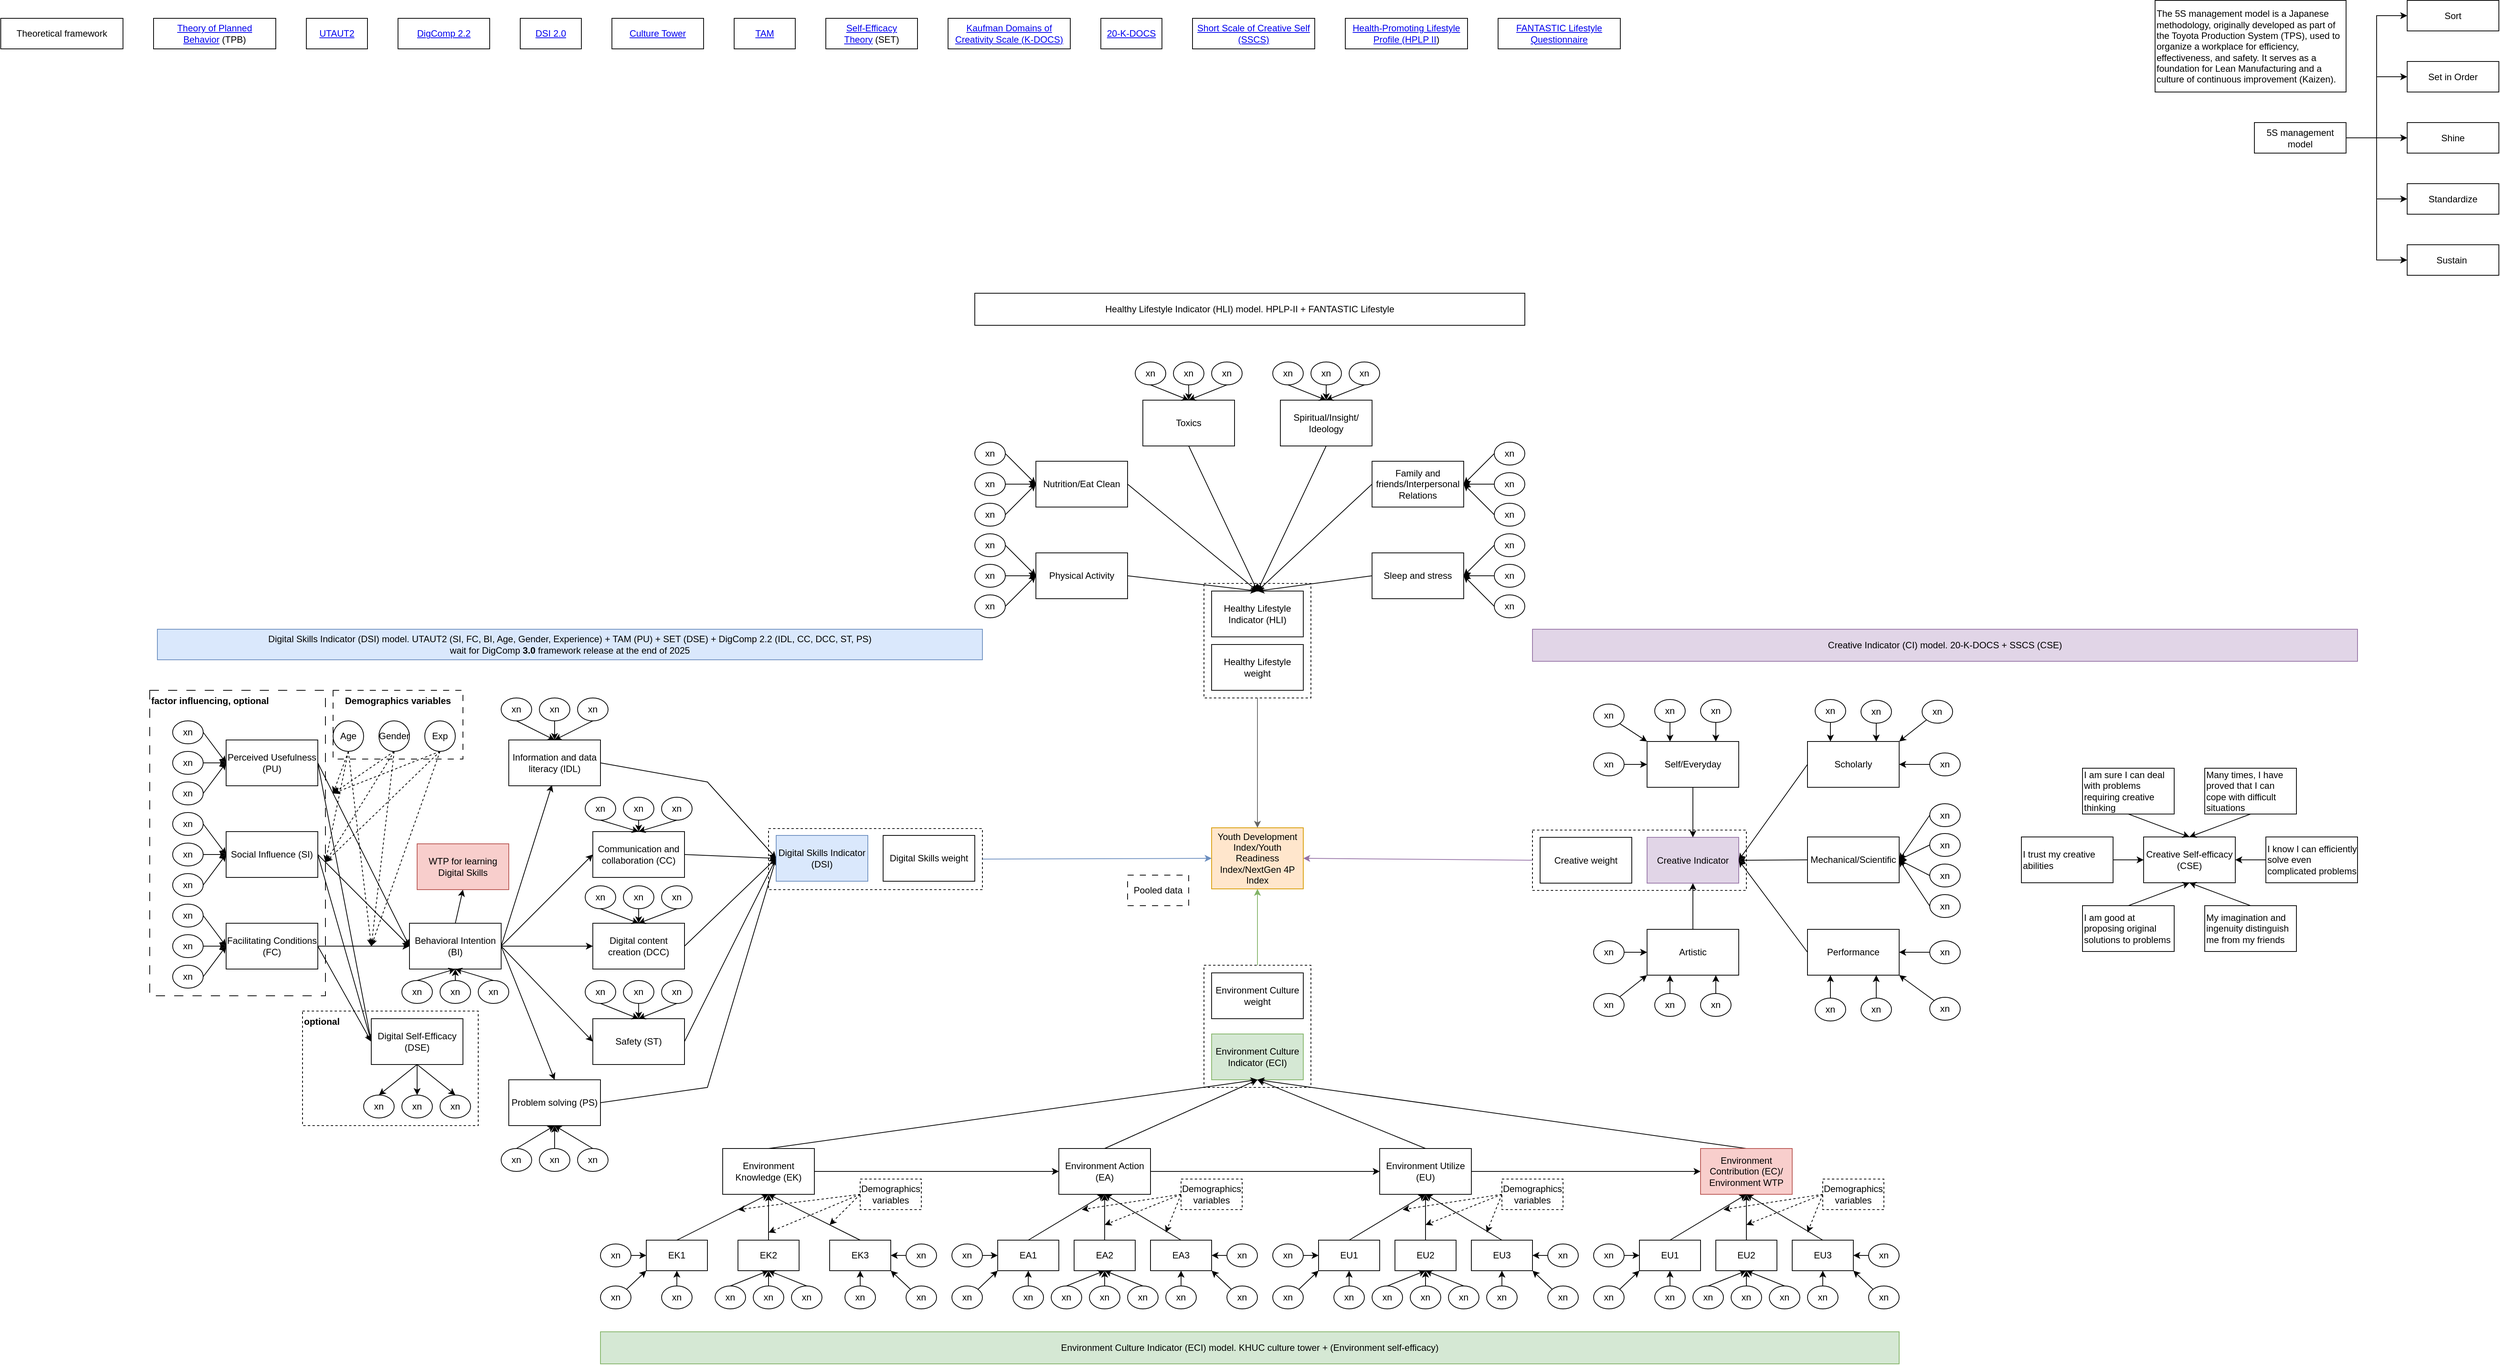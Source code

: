 <mxfile version="28.2.7">
  <diagram name="Page-1" id="uipzM7C1Z6QIqVT_M0VU">
    <mxGraphModel dx="5704" dy="3004" grid="1" gridSize="10" guides="1" tooltips="1" connect="1" arrows="1" fold="1" page="1" pageScale="1" pageWidth="3333" pageHeight="1875" math="0" shadow="0">
      <root>
        <mxCell id="0" />
        <mxCell id="1" parent="0" />
        <mxCell id="SNI8MoJUuGJRFXuR0oPV-101" value="" style="rounded=0;whiteSpace=wrap;html=1;fillColor=none;dashed=1;" vertex="1" parent="1">
          <mxGeometry x="1615" y="780" width="140" height="150" as="geometry" />
        </mxCell>
        <mxCell id="SNI8MoJUuGJRFXuR0oPV-26" value="factor influencing, optional" style="rounded=0;whiteSpace=wrap;html=1;fillColor=none;dashed=1;dashPattern=12 12;verticalAlign=top;fontStyle=1;align=left;" vertex="1" parent="1">
          <mxGeometry x="235" y="920" width="230" height="400" as="geometry" />
        </mxCell>
        <mxCell id="naN7DAV6BuH__tkbcKJ9-105" value="" style="rounded=0;whiteSpace=wrap;html=1;fillColor=none;dashed=1;" parent="1" vertex="1">
          <mxGeometry x="2045" y="1103" width="280" height="79" as="geometry" />
        </mxCell>
        <mxCell id="WrVXneuRbyzUBc2z9xAi-4" value="" style="rounded=0;whiteSpace=wrap;html=1;fillColor=none;dashed=1;" parent="1" vertex="1">
          <mxGeometry x="1615" y="1280" width="140" height="160" as="geometry" />
        </mxCell>
        <mxCell id="JraFAlGc5kjI8LkrbG-8-88" value="" style="rounded=0;whiteSpace=wrap;html=1;fillColor=none;dashed=1;" parent="1" vertex="1">
          <mxGeometry x="1045" y="1101" width="280" height="80" as="geometry" />
        </mxCell>
        <mxCell id="VJUpxQQ3Kgo22wYn7tkb-48" value="Digital Skills Indicator (DSI) model. UTAUT2 (SI, FC, BI, Age, Gender, Experience) + TAM (PU) + SET (DSE) + DigComp 2.2 (IDL, CC, DCC, ST, PS)&lt;div&gt;wait for&amp;nbsp;DigComp &lt;b&gt;3.0 &lt;/b&gt;framework release at the end of 2025&lt;/div&gt;" style="rounded=0;whiteSpace=wrap;html=1;fillColor=#dae8fc;strokeColor=#6c8ebf;" parent="1" vertex="1">
          <mxGeometry x="245" y="840" width="1080" height="40" as="geometry" />
        </mxCell>
        <mxCell id="JraFAlGc5kjI8LkrbG-8-7" value="&lt;a href=&quot;https://dx.doi.org/10.276/897803&quot;&gt;DSI 2.0&lt;/a&gt;" style="rounded=0;whiteSpace=wrap;html=1;" parent="1" vertex="1">
          <mxGeometry x="720" y="40" width="80" height="40" as="geometry" />
        </mxCell>
        <mxCell id="JraFAlGc5kjI8LkrbG-8-8" value="&lt;a href=&quot;https://dx.doi.org/10.276/115376&quot;&gt;DigComp 2.2&lt;/a&gt;" style="rounded=0;whiteSpace=wrap;html=1;" parent="1" vertex="1">
          <mxGeometry x="560" y="40" width="120" height="40" as="geometry" />
        </mxCell>
        <mxCell id="JraFAlGc5kjI8LkrbG-8-137" style="rounded=0;orthogonalLoop=1;jettySize=auto;html=1;exitX=1;exitY=0.5;exitDx=0;exitDy=0;entryX=0;entryY=0.5;entryDx=0;entryDy=0;" parent="1" source="JraFAlGc5kjI8LkrbG-8-9" target="JraFAlGc5kjI8LkrbG-8-14" edge="1">
          <mxGeometry relative="1" as="geometry">
            <Array as="points">
              <mxPoint x="965" y="1040" />
            </Array>
          </mxGeometry>
        </mxCell>
        <mxCell id="JraFAlGc5kjI8LkrbG-8-9" value="Information and data literacy (IDL)" style="rounded=0;whiteSpace=wrap;html=1;" parent="1" vertex="1">
          <mxGeometry x="705" y="985" width="120" height="60" as="geometry" />
        </mxCell>
        <mxCell id="JraFAlGc5kjI8LkrbG-8-138" style="rounded=0;orthogonalLoop=1;jettySize=auto;html=1;exitX=1;exitY=0.5;exitDx=0;exitDy=0;entryX=0;entryY=0.5;entryDx=0;entryDy=0;" parent="1" source="JraFAlGc5kjI8LkrbG-8-10" target="JraFAlGc5kjI8LkrbG-8-14" edge="1">
          <mxGeometry relative="1" as="geometry" />
        </mxCell>
        <mxCell id="JraFAlGc5kjI8LkrbG-8-10" value="Communication and collaboration (CC)" style="rounded=0;whiteSpace=wrap;html=1;" parent="1" vertex="1">
          <mxGeometry x="815" y="1105" width="120" height="60" as="geometry" />
        </mxCell>
        <mxCell id="JraFAlGc5kjI8LkrbG-8-94" style="rounded=0;orthogonalLoop=1;jettySize=auto;html=1;exitX=1;exitY=0.5;exitDx=0;exitDy=0;entryX=0;entryY=0.5;entryDx=0;entryDy=0;" parent="1" source="JraFAlGc5kjI8LkrbG-8-11" target="JraFAlGc5kjI8LkrbG-8-14" edge="1">
          <mxGeometry relative="1" as="geometry" />
        </mxCell>
        <mxCell id="JraFAlGc5kjI8LkrbG-8-11" value="Digital content creation (DCC)" style="rounded=0;whiteSpace=wrap;html=1;" parent="1" vertex="1">
          <mxGeometry x="815" y="1225" width="120" height="60" as="geometry" />
        </mxCell>
        <mxCell id="JraFAlGc5kjI8LkrbG-8-139" style="rounded=0;orthogonalLoop=1;jettySize=auto;html=1;exitX=1;exitY=0.5;exitDx=0;exitDy=0;entryX=0;entryY=0.5;entryDx=0;entryDy=0;" parent="1" source="JraFAlGc5kjI8LkrbG-8-12" target="JraFAlGc5kjI8LkrbG-8-14" edge="1">
          <mxGeometry relative="1" as="geometry" />
        </mxCell>
        <mxCell id="JraFAlGc5kjI8LkrbG-8-12" value="Safety (ST)" style="rounded=0;whiteSpace=wrap;html=1;" parent="1" vertex="1">
          <mxGeometry x="815" y="1350" width="120" height="60" as="geometry" />
        </mxCell>
        <mxCell id="JraFAlGc5kjI8LkrbG-8-140" style="rounded=0;orthogonalLoop=1;jettySize=auto;html=1;exitX=1;exitY=0.5;exitDx=0;exitDy=0;entryX=0;entryY=0.5;entryDx=0;entryDy=0;" parent="1" source="JraFAlGc5kjI8LkrbG-8-13" target="JraFAlGc5kjI8LkrbG-8-14" edge="1">
          <mxGeometry relative="1" as="geometry">
            <Array as="points">
              <mxPoint x="965" y="1440" />
            </Array>
          </mxGeometry>
        </mxCell>
        <mxCell id="JraFAlGc5kjI8LkrbG-8-13" value="Problem solving (PS)" style="rounded=0;whiteSpace=wrap;html=1;" parent="1" vertex="1">
          <mxGeometry x="705" y="1430" width="120" height="60" as="geometry" />
        </mxCell>
        <mxCell id="JraFAlGc5kjI8LkrbG-8-14" value="Digital Skills Indicator (DSI)" style="rounded=0;whiteSpace=wrap;html=1;fillColor=#dae8fc;strokeColor=#6c8ebf;" parent="1" vertex="1">
          <mxGeometry x="1055" y="1110" width="120" height="60" as="geometry" />
        </mxCell>
        <mxCell id="JraFAlGc5kjI8LkrbG-8-19" value="Theoretical framework" style="rounded=0;whiteSpace=wrap;html=1;" parent="1" vertex="1">
          <mxGeometry x="40" y="40" width="160" height="40" as="geometry" />
        </mxCell>
        <mxCell id="JraFAlGc5kjI8LkrbG-8-20" value="&lt;a href=&quot;https://cdn.serc.carleton.edu/images/ASCN/change_theories/collection/figure_1._theory_planned_behavior_model_adapted_from_ajzen_2005..webp&quot;&gt;Theory of Planned Behavior&lt;/a&gt;&amp;nbsp;(TPB)" style="rounded=0;whiteSpace=wrap;html=1;" parent="1" vertex="1">
          <mxGeometry x="240" y="40" width="160" height="40" as="geometry" />
        </mxCell>
        <mxCell id="JraFAlGc5kjI8LkrbG-8-22" value="&lt;a href=&quot;https://www.researchgate.net/profile/Andreea-Molnar/publication/261705281/figure/fig2/AS:296846040813569@1447785019231/UTAUT2-Venkatesh-et-al-2012_W640.jpg&quot;&gt;UTAUT2&lt;/a&gt;" style="rounded=0;whiteSpace=wrap;html=1;" parent="1" vertex="1">
          <mxGeometry x="440" y="40" width="80" height="40" as="geometry" />
        </mxCell>
        <mxCell id="JraFAlGc5kjI8LkrbG-8-37" value="Environment Culture Indicator (ECI)" style="rounded=0;whiteSpace=wrap;html=1;fillColor=#d5e8d4;strokeColor=#82b366;" parent="1" vertex="1">
          <mxGeometry x="1625" y="1370" width="120" height="60" as="geometry" />
        </mxCell>
        <mxCell id="JraFAlGc5kjI8LkrbG-8-46" value="Creative Indicator" style="rounded=0;whiteSpace=wrap;html=1;fillColor=#e1d5e7;strokeColor=#9673a6;" parent="1" vertex="1">
          <mxGeometry x="2195" y="1112.5" width="120" height="60" as="geometry" />
        </mxCell>
        <mxCell id="JraFAlGc5kjI8LkrbG-8-68" value="Healthy Lifestyle Indicator (HLI)" style="rounded=0;whiteSpace=wrap;html=1;" parent="1" vertex="1">
          <mxGeometry x="1625" y="790" width="120" height="60" as="geometry" />
        </mxCell>
        <mxCell id="JraFAlGc5kjI8LkrbG-8-69" value="&lt;div&gt;Youth Development Index/&lt;span style=&quot;background-color: transparent; color: light-dark(rgb(0, 0, 0), rgb(255, 255, 255));&quot;&gt;Youth Readiness Index/&lt;/span&gt;&lt;span style=&quot;background-color: transparent; color: light-dark(rgb(0, 0, 0), rgb(255, 255, 255));&quot;&gt;NextGen 4P Index&lt;/span&gt;&lt;/div&gt;" style="rounded=0;whiteSpace=wrap;html=1;fillColor=#ffe6cc;strokeColor=#d79b00;" parent="1" vertex="1">
          <mxGeometry x="1625" y="1100" width="120" height="80" as="geometry" />
        </mxCell>
        <mxCell id="JraFAlGc5kjI8LkrbG-8-83" value="&lt;a href=&quot;https://media.springernature.com/full/springer-static/image/art%3A10.101%2Fs43621-024-00350-y/MediaObjects/43621_2024_350_Fig2_HTML.png&quot;&gt;Culture Tower&lt;/a&gt;" style="rounded=0;whiteSpace=wrap;html=1;" parent="1" vertex="1">
          <mxGeometry x="840" y="40" width="120" height="40" as="geometry" />
        </mxCell>
        <mxCell id="JraFAlGc5kjI8LkrbG-8-86" value="Digital Skills weight" style="rounded=0;whiteSpace=wrap;html=1;" parent="1" vertex="1">
          <mxGeometry x="1195" y="1110" width="120" height="60" as="geometry" />
        </mxCell>
        <mxCell id="JraFAlGc5kjI8LkrbG-8-89" style="rounded=0;orthogonalLoop=1;jettySize=auto;html=1;exitX=1;exitY=0.5;exitDx=0;exitDy=0;entryX=0;entryY=0.5;entryDx=0;entryDy=0;fillColor=#dae8fc;strokeColor=#6c8ebf;" parent="1" source="JraFAlGc5kjI8LkrbG-8-88" target="JraFAlGc5kjI8LkrbG-8-69" edge="1">
          <mxGeometry relative="1" as="geometry" />
        </mxCell>
        <mxCell id="JraFAlGc5kjI8LkrbG-8-132" style="rounded=0;orthogonalLoop=1;jettySize=auto;html=1;exitX=1;exitY=0.5;exitDx=0;exitDy=0;entryX=0;entryY=0.5;entryDx=0;entryDy=0;" parent="1" source="JraFAlGc5kjI8LkrbG-8-127" target="JraFAlGc5kjI8LkrbG-8-130" edge="1">
          <mxGeometry relative="1" as="geometry" />
        </mxCell>
        <mxCell id="WrVXneuRbyzUBc2z9xAi-40" style="rounded=0;orthogonalLoop=1;jettySize=auto;html=1;exitX=1;exitY=0.5;exitDx=0;exitDy=0;entryX=0;entryY=0.5;entryDx=0;entryDy=0;" parent="1" source="JraFAlGc5kjI8LkrbG-8-127" target="WrVXneuRbyzUBc2z9xAi-28" edge="1">
          <mxGeometry relative="1" as="geometry" />
        </mxCell>
        <mxCell id="JraFAlGc5kjI8LkrbG-8-127" value="Social Influence (SI)" style="rounded=0;whiteSpace=wrap;html=1;" parent="1" vertex="1">
          <mxGeometry x="335" y="1105" width="120" height="60" as="geometry" />
        </mxCell>
        <mxCell id="JraFAlGc5kjI8LkrbG-8-134" style="rounded=0;orthogonalLoop=1;jettySize=auto;html=1;exitX=1;exitY=0.5;exitDx=0;exitDy=0;entryX=0;entryY=0.5;entryDx=0;entryDy=0;" parent="1" source="JraFAlGc5kjI8LkrbG-8-128" target="JraFAlGc5kjI8LkrbG-8-130" edge="1">
          <mxGeometry relative="1" as="geometry" />
        </mxCell>
        <mxCell id="WrVXneuRbyzUBc2z9xAi-39" style="rounded=0;orthogonalLoop=1;jettySize=auto;html=1;exitX=1;exitY=0.5;exitDx=0;exitDy=0;entryX=0;entryY=0.5;entryDx=0;entryDy=0;" parent="1" source="JraFAlGc5kjI8LkrbG-8-128" target="WrVXneuRbyzUBc2z9xAi-28" edge="1">
          <mxGeometry relative="1" as="geometry" />
        </mxCell>
        <mxCell id="JraFAlGc5kjI8LkrbG-8-128" value="Perceived Usefulness (PU)" style="rounded=0;whiteSpace=wrap;html=1;" parent="1" vertex="1">
          <mxGeometry x="335" y="985" width="120" height="60" as="geometry" />
        </mxCell>
        <mxCell id="JraFAlGc5kjI8LkrbG-8-133" style="rounded=0;orthogonalLoop=1;jettySize=auto;html=1;exitX=1;exitY=0.5;exitDx=0;exitDy=0;entryX=0;entryY=0.5;entryDx=0;entryDy=0;" parent="1" source="JraFAlGc5kjI8LkrbG-8-129" target="JraFAlGc5kjI8LkrbG-8-130" edge="1">
          <mxGeometry relative="1" as="geometry" />
        </mxCell>
        <mxCell id="WrVXneuRbyzUBc2z9xAi-41" style="rounded=0;orthogonalLoop=1;jettySize=auto;html=1;exitX=1;exitY=0.5;exitDx=0;exitDy=0;entryX=0;entryY=0.5;entryDx=0;entryDy=0;" parent="1" source="JraFAlGc5kjI8LkrbG-8-129" target="WrVXneuRbyzUBc2z9xAi-28" edge="1">
          <mxGeometry relative="1" as="geometry" />
        </mxCell>
        <mxCell id="JraFAlGc5kjI8LkrbG-8-129" value="Facilitating Conditions (FC)" style="rounded=0;whiteSpace=wrap;html=1;" parent="1" vertex="1">
          <mxGeometry x="335" y="1225" width="120" height="60" as="geometry" />
        </mxCell>
        <mxCell id="JraFAlGc5kjI8LkrbG-8-141" style="rounded=0;orthogonalLoop=1;jettySize=auto;html=1;exitX=1;exitY=0.5;exitDx=0;exitDy=0;entryX=0.471;entryY=0.983;entryDx=0;entryDy=0;entryPerimeter=0;" parent="1" source="JraFAlGc5kjI8LkrbG-8-130" target="JraFAlGc5kjI8LkrbG-8-9" edge="1">
          <mxGeometry relative="1" as="geometry" />
        </mxCell>
        <mxCell id="JraFAlGc5kjI8LkrbG-8-142" style="rounded=0;orthogonalLoop=1;jettySize=auto;html=1;exitX=1;exitY=0.5;exitDx=0;exitDy=0;entryX=0;entryY=0.5;entryDx=0;entryDy=0;" parent="1" source="JraFAlGc5kjI8LkrbG-8-130" target="JraFAlGc5kjI8LkrbG-8-10" edge="1">
          <mxGeometry relative="1" as="geometry" />
        </mxCell>
        <mxCell id="JraFAlGc5kjI8LkrbG-8-143" style="rounded=0;orthogonalLoop=1;jettySize=auto;html=1;exitX=1;exitY=0.5;exitDx=0;exitDy=0;entryX=0;entryY=0.5;entryDx=0;entryDy=0;" parent="1" source="JraFAlGc5kjI8LkrbG-8-130" target="JraFAlGc5kjI8LkrbG-8-11" edge="1">
          <mxGeometry relative="1" as="geometry" />
        </mxCell>
        <mxCell id="JraFAlGc5kjI8LkrbG-8-144" style="rounded=0;orthogonalLoop=1;jettySize=auto;html=1;exitX=1;exitY=0.5;exitDx=0;exitDy=0;entryX=0;entryY=0.5;entryDx=0;entryDy=0;" parent="1" source="JraFAlGc5kjI8LkrbG-8-130" target="JraFAlGc5kjI8LkrbG-8-12" edge="1">
          <mxGeometry relative="1" as="geometry" />
        </mxCell>
        <mxCell id="JraFAlGc5kjI8LkrbG-8-145" style="rounded=0;orthogonalLoop=1;jettySize=auto;html=1;exitX=1;exitY=0.5;exitDx=0;exitDy=0;entryX=0.5;entryY=0;entryDx=0;entryDy=0;" parent="1" source="JraFAlGc5kjI8LkrbG-8-130" target="JraFAlGc5kjI8LkrbG-8-13" edge="1">
          <mxGeometry relative="1" as="geometry" />
        </mxCell>
        <mxCell id="naN7DAV6BuH__tkbcKJ9-104" style="rounded=0;orthogonalLoop=1;jettySize=auto;html=1;exitX=0.5;exitY=0;exitDx=0;exitDy=0;entryX=0.5;entryY=1;entryDx=0;entryDy=0;" parent="1" source="JraFAlGc5kjI8LkrbG-8-130" target="naN7DAV6BuH__tkbcKJ9-103" edge="1">
          <mxGeometry relative="1" as="geometry" />
        </mxCell>
        <mxCell id="JraFAlGc5kjI8LkrbG-8-130" value="Behavioral Intention (BI)" style="rounded=0;whiteSpace=wrap;html=1;" parent="1" vertex="1">
          <mxGeometry x="575" y="1225" width="120" height="60" as="geometry" />
        </mxCell>
        <UserObject label="&lt;a href=&quot;https://upload.wikimedia.org/wikipedia/commons/6/67/Technology_Acceptance_Model.png&quot;&gt;TAM&lt;/a&gt;" linkTarget="_blank" id="WrVXneuRbyzUBc2z9xAi-1">
          <mxCell style="rounded=0;whiteSpace=wrap;html=1;" parent="1" vertex="1">
            <mxGeometry x="1000" y="40" width="80" height="40" as="geometry" />
          </mxCell>
        </UserObject>
        <mxCell id="WrVXneuRbyzUBc2z9xAi-2" value="Environment Culture weight" style="rounded=0;whiteSpace=wrap;html=1;" parent="1" vertex="1">
          <mxGeometry x="1625" y="1290" width="120" height="60" as="geometry" />
        </mxCell>
        <mxCell id="WrVXneuRbyzUBc2z9xAi-5" style="rounded=0;orthogonalLoop=1;jettySize=auto;html=1;exitX=0.5;exitY=0;exitDx=0;exitDy=0;entryX=0.5;entryY=1;entryDx=0;entryDy=0;fillColor=#d5e8d4;strokeColor=#82b366;" parent="1" source="WrVXneuRbyzUBc2z9xAi-4" target="JraFAlGc5kjI8LkrbG-8-69" edge="1">
          <mxGeometry relative="1" as="geometry" />
        </mxCell>
        <mxCell id="WrVXneuRbyzUBc2z9xAi-11" style="rounded=0;orthogonalLoop=1;jettySize=auto;html=1;exitX=0.5;exitY=0;exitDx=0;exitDy=0;entryX=0.5;entryY=1;entryDx=0;entryDy=0;" parent="1" source="WrVXneuRbyzUBc2z9xAi-6" target="JraFAlGc5kjI8LkrbG-8-37" edge="1">
          <mxGeometry relative="1" as="geometry" />
        </mxCell>
        <mxCell id="naN7DAV6BuH__tkbcKJ9-25" style="rounded=0;orthogonalLoop=1;jettySize=auto;html=1;exitX=1;exitY=0.5;exitDx=0;exitDy=0;entryX=0;entryY=0.5;entryDx=0;entryDy=0;" parent="1" source="WrVXneuRbyzUBc2z9xAi-6" target="WrVXneuRbyzUBc2z9xAi-7" edge="1">
          <mxGeometry relative="1" as="geometry" />
        </mxCell>
        <mxCell id="WrVXneuRbyzUBc2z9xAi-6" value="Environment Knowledge (EK)" style="rounded=0;whiteSpace=wrap;html=1;strokeColor=default;" parent="1" vertex="1">
          <mxGeometry x="985" y="1520" width="120" height="60" as="geometry" />
        </mxCell>
        <mxCell id="WrVXneuRbyzUBc2z9xAi-12" style="rounded=0;orthogonalLoop=1;jettySize=auto;html=1;exitX=0.5;exitY=0;exitDx=0;exitDy=0;entryX=0.5;entryY=1;entryDx=0;entryDy=0;" parent="1" source="WrVXneuRbyzUBc2z9xAi-7" target="JraFAlGc5kjI8LkrbG-8-37" edge="1">
          <mxGeometry relative="1" as="geometry" />
        </mxCell>
        <mxCell id="naN7DAV6BuH__tkbcKJ9-26" style="rounded=0;orthogonalLoop=1;jettySize=auto;html=1;exitX=1;exitY=0.5;exitDx=0;exitDy=0;entryX=0;entryY=0.5;entryDx=0;entryDy=0;" parent="1" source="WrVXneuRbyzUBc2z9xAi-7" target="WrVXneuRbyzUBc2z9xAi-8" edge="1">
          <mxGeometry relative="1" as="geometry" />
        </mxCell>
        <mxCell id="WrVXneuRbyzUBc2z9xAi-7" value="Environment Action (EA)" style="rounded=0;whiteSpace=wrap;html=1;" parent="1" vertex="1">
          <mxGeometry x="1425" y="1520" width="120" height="60" as="geometry" />
        </mxCell>
        <mxCell id="WrVXneuRbyzUBc2z9xAi-13" style="rounded=0;orthogonalLoop=1;jettySize=auto;html=1;exitX=0.5;exitY=0;exitDx=0;exitDy=0;entryX=0.5;entryY=1;entryDx=0;entryDy=0;" parent="1" source="WrVXneuRbyzUBc2z9xAi-8" target="JraFAlGc5kjI8LkrbG-8-37" edge="1">
          <mxGeometry relative="1" as="geometry" />
        </mxCell>
        <mxCell id="naN7DAV6BuH__tkbcKJ9-27" style="rounded=0;orthogonalLoop=1;jettySize=auto;html=1;exitX=1;exitY=0.5;exitDx=0;exitDy=0;entryX=0;entryY=0.5;entryDx=0;entryDy=0;" parent="1" source="WrVXneuRbyzUBc2z9xAi-8" target="WrVXneuRbyzUBc2z9xAi-9" edge="1">
          <mxGeometry relative="1" as="geometry" />
        </mxCell>
        <mxCell id="WrVXneuRbyzUBc2z9xAi-8" value="Environment Utilize (EU)" style="rounded=0;whiteSpace=wrap;html=1;" parent="1" vertex="1">
          <mxGeometry x="1845" y="1520" width="120" height="60" as="geometry" />
        </mxCell>
        <mxCell id="WrVXneuRbyzUBc2z9xAi-14" style="rounded=0;orthogonalLoop=1;jettySize=auto;html=1;exitX=0.5;exitY=0;exitDx=0;exitDy=0;entryX=0.5;entryY=1;entryDx=0;entryDy=0;" parent="1" source="WrVXneuRbyzUBc2z9xAi-9" target="JraFAlGc5kjI8LkrbG-8-37" edge="1">
          <mxGeometry relative="1" as="geometry" />
        </mxCell>
        <mxCell id="WrVXneuRbyzUBc2z9xAi-9" value="Environment Contribution (EC)/ Environment WTP" style="rounded=0;whiteSpace=wrap;html=1;fillColor=#f8cecc;strokeColor=#b85450;" parent="1" vertex="1">
          <mxGeometry x="2265" y="1520" width="120" height="60" as="geometry" />
        </mxCell>
        <mxCell id="WrVXneuRbyzUBc2z9xAi-18" style="rounded=0;orthogonalLoop=1;jettySize=auto;html=1;exitX=1;exitY=0.5;exitDx=0;exitDy=0;entryX=0;entryY=0.5;entryDx=0;entryDy=0;" parent="1" source="WrVXneuRbyzUBc2z9xAi-15" target="JraFAlGc5kjI8LkrbG-8-128" edge="1">
          <mxGeometry relative="1" as="geometry" />
        </mxCell>
        <mxCell id="WrVXneuRbyzUBc2z9xAi-15" value="xn" style="ellipse;whiteSpace=wrap;html=1;" parent="1" vertex="1">
          <mxGeometry x="265" y="960" width="40" height="30" as="geometry" />
        </mxCell>
        <mxCell id="WrVXneuRbyzUBc2z9xAi-19" style="rounded=0;orthogonalLoop=1;jettySize=auto;html=1;exitX=1;exitY=0.5;exitDx=0;exitDy=0;entryX=0;entryY=0.5;entryDx=0;entryDy=0;" parent="1" source="WrVXneuRbyzUBc2z9xAi-16" target="JraFAlGc5kjI8LkrbG-8-128" edge="1">
          <mxGeometry relative="1" as="geometry" />
        </mxCell>
        <mxCell id="WrVXneuRbyzUBc2z9xAi-16" value="xn" style="ellipse;whiteSpace=wrap;html=1;" parent="1" vertex="1">
          <mxGeometry x="265" y="1000" width="40" height="30" as="geometry" />
        </mxCell>
        <mxCell id="WrVXneuRbyzUBc2z9xAi-20" style="rounded=0;orthogonalLoop=1;jettySize=auto;html=1;exitX=1;exitY=0.5;exitDx=0;exitDy=0;entryX=0;entryY=0.5;entryDx=0;entryDy=0;" parent="1" source="WrVXneuRbyzUBc2z9xAi-17" target="JraFAlGc5kjI8LkrbG-8-128" edge="1">
          <mxGeometry relative="1" as="geometry" />
        </mxCell>
        <mxCell id="WrVXneuRbyzUBc2z9xAi-17" value="xn" style="ellipse;whiteSpace=wrap;html=1;" parent="1" vertex="1">
          <mxGeometry x="265" y="1040" width="40" height="30" as="geometry" />
        </mxCell>
        <mxCell id="WrVXneuRbyzUBc2z9xAi-24" style="rounded=0;orthogonalLoop=1;jettySize=auto;html=1;exitX=1;exitY=0.5;exitDx=0;exitDy=0;entryX=0;entryY=0.5;entryDx=0;entryDy=0;" parent="1" source="WrVXneuRbyzUBc2z9xAi-21" target="JraFAlGc5kjI8LkrbG-8-127" edge="1">
          <mxGeometry relative="1" as="geometry" />
        </mxCell>
        <mxCell id="WrVXneuRbyzUBc2z9xAi-21" value="xn" style="ellipse;whiteSpace=wrap;html=1;" parent="1" vertex="1">
          <mxGeometry x="265" y="1080" width="40" height="30" as="geometry" />
        </mxCell>
        <mxCell id="WrVXneuRbyzUBc2z9xAi-26" style="rounded=0;orthogonalLoop=1;jettySize=auto;html=1;exitX=1;exitY=0.5;exitDx=0;exitDy=0;entryX=0;entryY=0.5;entryDx=0;entryDy=0;" parent="1" source="WrVXneuRbyzUBc2z9xAi-22" target="JraFAlGc5kjI8LkrbG-8-127" edge="1">
          <mxGeometry relative="1" as="geometry" />
        </mxCell>
        <mxCell id="WrVXneuRbyzUBc2z9xAi-22" value="xn" style="ellipse;whiteSpace=wrap;html=1;" parent="1" vertex="1">
          <mxGeometry x="265" y="1120" width="40" height="30" as="geometry" />
        </mxCell>
        <mxCell id="WrVXneuRbyzUBc2z9xAi-27" style="rounded=0;orthogonalLoop=1;jettySize=auto;html=1;exitX=1;exitY=0.5;exitDx=0;exitDy=0;entryX=0;entryY=0.5;entryDx=0;entryDy=0;" parent="1" source="WrVXneuRbyzUBc2z9xAi-23" target="JraFAlGc5kjI8LkrbG-8-127" edge="1">
          <mxGeometry relative="1" as="geometry" />
        </mxCell>
        <mxCell id="WrVXneuRbyzUBc2z9xAi-23" value="xn" style="ellipse;whiteSpace=wrap;html=1;" parent="1" vertex="1">
          <mxGeometry x="265" y="1160" width="40" height="30" as="geometry" />
        </mxCell>
        <mxCell id="WrVXneuRbyzUBc2z9xAi-67" style="rounded=0;orthogonalLoop=1;jettySize=auto;html=1;exitX=0.5;exitY=1;exitDx=0;exitDy=0;entryX=0.5;entryY=0;entryDx=0;entryDy=0;" parent="1" source="WrVXneuRbyzUBc2z9xAi-28" target="WrVXneuRbyzUBc2z9xAi-59" edge="1">
          <mxGeometry relative="1" as="geometry" />
        </mxCell>
        <mxCell id="WrVXneuRbyzUBc2z9xAi-68" style="rounded=0;orthogonalLoop=1;jettySize=auto;html=1;exitX=0.5;exitY=1;exitDx=0;exitDy=0;" parent="1" source="WrVXneuRbyzUBc2z9xAi-28" target="WrVXneuRbyzUBc2z9xAi-60" edge="1">
          <mxGeometry relative="1" as="geometry" />
        </mxCell>
        <mxCell id="WrVXneuRbyzUBc2z9xAi-69" style="rounded=0;orthogonalLoop=1;jettySize=auto;html=1;exitX=0.5;exitY=1;exitDx=0;exitDy=0;entryX=0.5;entryY=0;entryDx=0;entryDy=0;" parent="1" source="WrVXneuRbyzUBc2z9xAi-28" target="WrVXneuRbyzUBc2z9xAi-61" edge="1">
          <mxGeometry relative="1" as="geometry" />
        </mxCell>
        <mxCell id="WrVXneuRbyzUBc2z9xAi-28" value="Digital Self-Efficacy (DSE)" style="rounded=0;whiteSpace=wrap;html=1;" parent="1" vertex="1">
          <mxGeometry x="525" y="1350" width="120" height="60" as="geometry" />
        </mxCell>
        <mxCell id="WrVXneuRbyzUBc2z9xAi-36" style="rounded=0;orthogonalLoop=1;jettySize=auto;html=1;exitX=1;exitY=0.5;exitDx=0;exitDy=0;entryX=0;entryY=0.5;entryDx=0;entryDy=0;" parent="1" source="WrVXneuRbyzUBc2z9xAi-29" target="JraFAlGc5kjI8LkrbG-8-129" edge="1">
          <mxGeometry relative="1" as="geometry" />
        </mxCell>
        <mxCell id="WrVXneuRbyzUBc2z9xAi-29" value="xn" style="ellipse;whiteSpace=wrap;html=1;" parent="1" vertex="1">
          <mxGeometry x="265" y="1200" width="40" height="30" as="geometry" />
        </mxCell>
        <mxCell id="WrVXneuRbyzUBc2z9xAi-37" style="rounded=0;orthogonalLoop=1;jettySize=auto;html=1;exitX=1;exitY=0.5;exitDx=0;exitDy=0;entryX=0;entryY=0.5;entryDx=0;entryDy=0;" parent="1" source="WrVXneuRbyzUBc2z9xAi-30" target="JraFAlGc5kjI8LkrbG-8-129" edge="1">
          <mxGeometry relative="1" as="geometry" />
        </mxCell>
        <mxCell id="WrVXneuRbyzUBc2z9xAi-30" value="xn" style="ellipse;whiteSpace=wrap;html=1;" parent="1" vertex="1">
          <mxGeometry x="265" y="1240" width="40" height="30" as="geometry" />
        </mxCell>
        <mxCell id="WrVXneuRbyzUBc2z9xAi-38" style="rounded=0;orthogonalLoop=1;jettySize=auto;html=1;exitX=1;exitY=0.5;exitDx=0;exitDy=0;entryX=0;entryY=0.5;entryDx=0;entryDy=0;" parent="1" source="WrVXneuRbyzUBc2z9xAi-31" target="JraFAlGc5kjI8LkrbG-8-129" edge="1">
          <mxGeometry relative="1" as="geometry" />
        </mxCell>
        <mxCell id="WrVXneuRbyzUBc2z9xAi-31" value="xn" style="ellipse;whiteSpace=wrap;html=1;" parent="1" vertex="1">
          <mxGeometry x="265" y="1280" width="40" height="30" as="geometry" />
        </mxCell>
        <mxCell id="WrVXneuRbyzUBc2z9xAi-42" style="rounded=0;orthogonalLoop=1;jettySize=auto;html=1;exitX=0.5;exitY=1;exitDx=0;exitDy=0;dashed=1;" parent="1" source="WrVXneuRbyzUBc2z9xAi-32" edge="1">
          <mxGeometry relative="1" as="geometry">
            <mxPoint x="475" y="1055" as="targetPoint" />
          </mxGeometry>
        </mxCell>
        <mxCell id="WrVXneuRbyzUBc2z9xAi-46" style="rounded=0;orthogonalLoop=1;jettySize=auto;html=1;exitX=0.5;exitY=1;exitDx=0;exitDy=0;dashed=1;" parent="1" source="WrVXneuRbyzUBc2z9xAi-32" edge="1">
          <mxGeometry relative="1" as="geometry">
            <mxPoint x="465" y="1145" as="targetPoint" />
          </mxGeometry>
        </mxCell>
        <mxCell id="WrVXneuRbyzUBc2z9xAi-49" style="rounded=0;orthogonalLoop=1;jettySize=auto;html=1;exitX=0.5;exitY=1;exitDx=0;exitDy=0;dashed=1;" parent="1" source="WrVXneuRbyzUBc2z9xAi-32" edge="1">
          <mxGeometry relative="1" as="geometry">
            <mxPoint x="525" y="1255" as="targetPoint" />
          </mxGeometry>
        </mxCell>
        <mxCell id="WrVXneuRbyzUBc2z9xAi-32" value="Age" style="ellipse;whiteSpace=wrap;html=1;" parent="1" vertex="1">
          <mxGeometry x="475" y="960" width="40" height="40" as="geometry" />
        </mxCell>
        <mxCell id="WrVXneuRbyzUBc2z9xAi-53" style="rounded=0;orthogonalLoop=1;jettySize=auto;html=1;exitX=0.5;exitY=1;exitDx=0;exitDy=0;dashed=1;" parent="1" source="WrVXneuRbyzUBc2z9xAi-34" edge="1">
          <mxGeometry relative="1" as="geometry">
            <mxPoint x="475" y="1055" as="targetPoint" />
          </mxGeometry>
        </mxCell>
        <mxCell id="WrVXneuRbyzUBc2z9xAi-54" style="rounded=0;orthogonalLoop=1;jettySize=auto;html=1;exitX=0.5;exitY=1;exitDx=0;exitDy=0;dashed=1;" parent="1" source="WrVXneuRbyzUBc2z9xAi-34" edge="1">
          <mxGeometry relative="1" as="geometry">
            <mxPoint x="465" y="1145" as="targetPoint" />
          </mxGeometry>
        </mxCell>
        <mxCell id="WrVXneuRbyzUBc2z9xAi-63" style="rounded=0;orthogonalLoop=1;jettySize=auto;html=1;exitX=0.5;exitY=1;exitDx=0;exitDy=0;dashed=1;" parent="1" source="WrVXneuRbyzUBc2z9xAi-34" edge="1">
          <mxGeometry relative="1" as="geometry">
            <mxPoint x="525" y="1255" as="targetPoint" />
          </mxGeometry>
        </mxCell>
        <mxCell id="WrVXneuRbyzUBc2z9xAi-34" value="Exp" style="ellipse;whiteSpace=wrap;html=1;" parent="1" vertex="1">
          <mxGeometry x="595" y="960" width="40" height="40" as="geometry" />
        </mxCell>
        <mxCell id="WrVXneuRbyzUBc2z9xAi-43" style="rounded=0;orthogonalLoop=1;jettySize=auto;html=1;exitX=0.5;exitY=1;exitDx=0;exitDy=0;dashed=1;" parent="1" source="WrVXneuRbyzUBc2z9xAi-35" edge="1">
          <mxGeometry relative="1" as="geometry">
            <mxPoint x="475" y="1055" as="targetPoint" />
          </mxGeometry>
        </mxCell>
        <mxCell id="WrVXneuRbyzUBc2z9xAi-47" style="rounded=0;orthogonalLoop=1;jettySize=auto;html=1;exitX=0.5;exitY=1;exitDx=0;exitDy=0;dashed=1;" parent="1" source="WrVXneuRbyzUBc2z9xAi-35" edge="1">
          <mxGeometry relative="1" as="geometry">
            <mxPoint x="465" y="1145" as="targetPoint" />
          </mxGeometry>
        </mxCell>
        <mxCell id="WrVXneuRbyzUBc2z9xAi-50" style="rounded=0;orthogonalLoop=1;jettySize=auto;html=1;exitX=0.5;exitY=1;exitDx=0;exitDy=0;dashed=1;" parent="1" source="WrVXneuRbyzUBc2z9xAi-35" edge="1">
          <mxGeometry relative="1" as="geometry">
            <mxPoint x="525" y="1255" as="targetPoint" />
          </mxGeometry>
        </mxCell>
        <mxCell id="WrVXneuRbyzUBc2z9xAi-35" value="Gender" style="ellipse;whiteSpace=wrap;html=1;" parent="1" vertex="1">
          <mxGeometry x="535" y="960" width="40" height="40" as="geometry" />
        </mxCell>
        <mxCell id="naN7DAV6BuH__tkbcKJ9-100" style="rounded=0;orthogonalLoop=1;jettySize=auto;html=1;exitX=0.5;exitY=0;exitDx=0;exitDy=0;entryX=0.5;entryY=1;entryDx=0;entryDy=0;" parent="1" source="WrVXneuRbyzUBc2z9xAi-56" target="JraFAlGc5kjI8LkrbG-8-130" edge="1">
          <mxGeometry relative="1" as="geometry" />
        </mxCell>
        <mxCell id="WrVXneuRbyzUBc2z9xAi-56" value="xn" style="ellipse;whiteSpace=wrap;html=1;" parent="1" vertex="1">
          <mxGeometry x="565" y="1300" width="40" height="30" as="geometry" />
        </mxCell>
        <mxCell id="naN7DAV6BuH__tkbcKJ9-101" style="rounded=0;orthogonalLoop=1;jettySize=auto;html=1;exitX=0.5;exitY=0;exitDx=0;exitDy=0;entryX=0.5;entryY=1;entryDx=0;entryDy=0;" parent="1" source="WrVXneuRbyzUBc2z9xAi-57" target="JraFAlGc5kjI8LkrbG-8-130" edge="1">
          <mxGeometry relative="1" as="geometry" />
        </mxCell>
        <mxCell id="WrVXneuRbyzUBc2z9xAi-57" value="xn" style="ellipse;whiteSpace=wrap;html=1;" parent="1" vertex="1">
          <mxGeometry x="615" y="1300" width="40" height="30" as="geometry" />
        </mxCell>
        <mxCell id="naN7DAV6BuH__tkbcKJ9-102" style="rounded=0;orthogonalLoop=1;jettySize=auto;html=1;exitX=0.5;exitY=0;exitDx=0;exitDy=0;entryX=0.5;entryY=1;entryDx=0;entryDy=0;" parent="1" source="WrVXneuRbyzUBc2z9xAi-58" target="JraFAlGc5kjI8LkrbG-8-130" edge="1">
          <mxGeometry relative="1" as="geometry" />
        </mxCell>
        <mxCell id="WrVXneuRbyzUBc2z9xAi-58" value="xn" style="ellipse;whiteSpace=wrap;html=1;" parent="1" vertex="1">
          <mxGeometry x="665" y="1300" width="40" height="30" as="geometry" />
        </mxCell>
        <mxCell id="WrVXneuRbyzUBc2z9xAi-59" value="xn" style="ellipse;whiteSpace=wrap;html=1;" parent="1" vertex="1">
          <mxGeometry x="515" y="1450" width="40" height="30" as="geometry" />
        </mxCell>
        <mxCell id="WrVXneuRbyzUBc2z9xAi-60" value="xn" style="ellipse;whiteSpace=wrap;html=1;" parent="1" vertex="1">
          <mxGeometry x="565" y="1450" width="40" height="30" as="geometry" />
        </mxCell>
        <mxCell id="WrVXneuRbyzUBc2z9xAi-61" value="xn" style="ellipse;whiteSpace=wrap;html=1;" parent="1" vertex="1">
          <mxGeometry x="615" y="1450" width="40" height="30" as="geometry" />
        </mxCell>
        <mxCell id="WrVXneuRbyzUBc2z9xAi-73" style="rounded=0;orthogonalLoop=1;jettySize=auto;html=1;exitX=0.5;exitY=1;exitDx=0;exitDy=0;entryX=0.5;entryY=0;entryDx=0;entryDy=0;" parent="1" source="WrVXneuRbyzUBc2z9xAi-70" target="JraFAlGc5kjI8LkrbG-8-9" edge="1">
          <mxGeometry relative="1" as="geometry" />
        </mxCell>
        <mxCell id="WrVXneuRbyzUBc2z9xAi-70" value="xn" style="ellipse;whiteSpace=wrap;html=1;" parent="1" vertex="1">
          <mxGeometry x="695" y="930" width="40" height="30" as="geometry" />
        </mxCell>
        <mxCell id="WrVXneuRbyzUBc2z9xAi-74" style="rounded=0;orthogonalLoop=1;jettySize=auto;html=1;exitX=0.5;exitY=1;exitDx=0;exitDy=0;entryX=0.5;entryY=0;entryDx=0;entryDy=0;" parent="1" source="WrVXneuRbyzUBc2z9xAi-71" target="JraFAlGc5kjI8LkrbG-8-9" edge="1">
          <mxGeometry relative="1" as="geometry" />
        </mxCell>
        <mxCell id="WrVXneuRbyzUBc2z9xAi-71" value="xn" style="ellipse;whiteSpace=wrap;html=1;" parent="1" vertex="1">
          <mxGeometry x="745" y="930" width="40" height="30" as="geometry" />
        </mxCell>
        <mxCell id="WrVXneuRbyzUBc2z9xAi-75" style="rounded=0;orthogonalLoop=1;jettySize=auto;html=1;exitX=0.5;exitY=1;exitDx=0;exitDy=0;entryX=0.5;entryY=0;entryDx=0;entryDy=0;" parent="1" source="WrVXneuRbyzUBc2z9xAi-72" target="JraFAlGc5kjI8LkrbG-8-9" edge="1">
          <mxGeometry relative="1" as="geometry" />
        </mxCell>
        <mxCell id="WrVXneuRbyzUBc2z9xAi-72" value="xn" style="ellipse;whiteSpace=wrap;html=1;" parent="1" vertex="1">
          <mxGeometry x="795" y="930" width="40" height="30" as="geometry" />
        </mxCell>
        <mxCell id="SB87xNjmSi2wmei-VaDg-3" style="rounded=0;orthogonalLoop=1;jettySize=auto;html=1;exitX=0.5;exitY=1;exitDx=0;exitDy=0;entryX=0.5;entryY=0;entryDx=0;entryDy=0;" parent="1" source="WrVXneuRbyzUBc2z9xAi-79" target="JraFAlGc5kjI8LkrbG-8-10" edge="1">
          <mxGeometry relative="1" as="geometry" />
        </mxCell>
        <mxCell id="WrVXneuRbyzUBc2z9xAi-79" value="xn" style="ellipse;whiteSpace=wrap;html=1;" parent="1" vertex="1">
          <mxGeometry x="805" y="1060" width="40" height="30" as="geometry" />
        </mxCell>
        <mxCell id="SB87xNjmSi2wmei-VaDg-2" style="rounded=0;orthogonalLoop=1;jettySize=auto;html=1;exitX=0.5;exitY=1;exitDx=0;exitDy=0;entryX=0.5;entryY=0;entryDx=0;entryDy=0;" parent="1" source="WrVXneuRbyzUBc2z9xAi-80" target="JraFAlGc5kjI8LkrbG-8-10" edge="1">
          <mxGeometry relative="1" as="geometry" />
        </mxCell>
        <mxCell id="WrVXneuRbyzUBc2z9xAi-80" value="xn" style="ellipse;whiteSpace=wrap;html=1;" parent="1" vertex="1">
          <mxGeometry x="855" y="1060" width="40" height="30" as="geometry" />
        </mxCell>
        <mxCell id="SB87xNjmSi2wmei-VaDg-1" style="rounded=0;orthogonalLoop=1;jettySize=auto;html=1;exitX=0.5;exitY=1;exitDx=0;exitDy=0;entryX=0.5;entryY=0;entryDx=0;entryDy=0;" parent="1" source="WrVXneuRbyzUBc2z9xAi-81" target="JraFAlGc5kjI8LkrbG-8-10" edge="1">
          <mxGeometry relative="1" as="geometry" />
        </mxCell>
        <mxCell id="WrVXneuRbyzUBc2z9xAi-81" value="xn" style="ellipse;whiteSpace=wrap;html=1;" parent="1" vertex="1">
          <mxGeometry x="905" y="1060" width="40" height="30" as="geometry" />
        </mxCell>
        <mxCell id="WrVXneuRbyzUBc2z9xAi-89" style="rounded=0;orthogonalLoop=1;jettySize=auto;html=1;exitX=0.5;exitY=1;exitDx=0;exitDy=0;entryX=0.5;entryY=0;entryDx=0;entryDy=0;" parent="1" source="WrVXneuRbyzUBc2z9xAi-85" target="JraFAlGc5kjI8LkrbG-8-11" edge="1">
          <mxGeometry relative="1" as="geometry" />
        </mxCell>
        <mxCell id="WrVXneuRbyzUBc2z9xAi-85" value="xn" style="ellipse;whiteSpace=wrap;html=1;" parent="1" vertex="1">
          <mxGeometry x="805" y="1176" width="40" height="30" as="geometry" />
        </mxCell>
        <mxCell id="WrVXneuRbyzUBc2z9xAi-90" style="rounded=0;orthogonalLoop=1;jettySize=auto;html=1;exitX=0.5;exitY=1;exitDx=0;exitDy=0;entryX=0.5;entryY=0;entryDx=0;entryDy=0;" parent="1" source="WrVXneuRbyzUBc2z9xAi-86" target="JraFAlGc5kjI8LkrbG-8-11" edge="1">
          <mxGeometry relative="1" as="geometry" />
        </mxCell>
        <mxCell id="WrVXneuRbyzUBc2z9xAi-86" value="xn" style="ellipse;whiteSpace=wrap;html=1;" parent="1" vertex="1">
          <mxGeometry x="855" y="1176" width="40" height="30" as="geometry" />
        </mxCell>
        <mxCell id="WrVXneuRbyzUBc2z9xAi-91" style="rounded=0;orthogonalLoop=1;jettySize=auto;html=1;exitX=0.5;exitY=1;exitDx=0;exitDy=0;entryX=0.5;entryY=0;entryDx=0;entryDy=0;" parent="1" source="WrVXneuRbyzUBc2z9xAi-87" target="JraFAlGc5kjI8LkrbG-8-11" edge="1">
          <mxGeometry relative="1" as="geometry" />
        </mxCell>
        <mxCell id="WrVXneuRbyzUBc2z9xAi-87" value="xn" style="ellipse;whiteSpace=wrap;html=1;" parent="1" vertex="1">
          <mxGeometry x="905" y="1176" width="40" height="30" as="geometry" />
        </mxCell>
        <mxCell id="WrVXneuRbyzUBc2z9xAi-107" style="rounded=0;orthogonalLoop=1;jettySize=auto;html=1;exitX=0.5;exitY=0;exitDx=0;exitDy=0;entryX=0.5;entryY=1;entryDx=0;entryDy=0;" parent="1" source="WrVXneuRbyzUBc2z9xAi-95" target="JraFAlGc5kjI8LkrbG-8-13" edge="1">
          <mxGeometry relative="1" as="geometry" />
        </mxCell>
        <mxCell id="WrVXneuRbyzUBc2z9xAi-95" value="xn" style="ellipse;whiteSpace=wrap;html=1;" parent="1" vertex="1">
          <mxGeometry x="695" y="1520" width="40" height="30" as="geometry" />
        </mxCell>
        <mxCell id="WrVXneuRbyzUBc2z9xAi-108" style="rounded=0;orthogonalLoop=1;jettySize=auto;html=1;exitX=0.5;exitY=0;exitDx=0;exitDy=0;entryX=0.5;entryY=1;entryDx=0;entryDy=0;" parent="1" source="WrVXneuRbyzUBc2z9xAi-96" target="JraFAlGc5kjI8LkrbG-8-13" edge="1">
          <mxGeometry relative="1" as="geometry" />
        </mxCell>
        <mxCell id="WrVXneuRbyzUBc2z9xAi-96" value="xn" style="ellipse;whiteSpace=wrap;html=1;" parent="1" vertex="1">
          <mxGeometry x="745" y="1520" width="40" height="30" as="geometry" />
        </mxCell>
        <mxCell id="WrVXneuRbyzUBc2z9xAi-109" style="rounded=0;orthogonalLoop=1;jettySize=auto;html=1;exitX=0.5;exitY=0;exitDx=0;exitDy=0;entryX=0.5;entryY=1;entryDx=0;entryDy=0;" parent="1" source="WrVXneuRbyzUBc2z9xAi-97" target="JraFAlGc5kjI8LkrbG-8-13" edge="1">
          <mxGeometry relative="1" as="geometry" />
        </mxCell>
        <mxCell id="WrVXneuRbyzUBc2z9xAi-97" value="xn" style="ellipse;whiteSpace=wrap;html=1;" parent="1" vertex="1">
          <mxGeometry x="795" y="1520" width="40" height="30" as="geometry" />
        </mxCell>
        <mxCell id="SB87xNjmSi2wmei-VaDg-6" style="rounded=0;orthogonalLoop=1;jettySize=auto;html=1;exitX=0.5;exitY=1;exitDx=0;exitDy=0;entryX=0.5;entryY=0;entryDx=0;entryDy=0;" parent="1" source="WrVXneuRbyzUBc2z9xAi-101" target="JraFAlGc5kjI8LkrbG-8-12" edge="1">
          <mxGeometry relative="1" as="geometry" />
        </mxCell>
        <mxCell id="WrVXneuRbyzUBc2z9xAi-101" value="xn" style="ellipse;whiteSpace=wrap;html=1;" parent="1" vertex="1">
          <mxGeometry x="805" y="1300" width="40" height="30" as="geometry" />
        </mxCell>
        <mxCell id="SB87xNjmSi2wmei-VaDg-4" style="rounded=0;orthogonalLoop=1;jettySize=auto;html=1;exitX=0.5;exitY=1;exitDx=0;exitDy=0;entryX=0.5;entryY=0;entryDx=0;entryDy=0;" parent="1" source="WrVXneuRbyzUBc2z9xAi-102" target="JraFAlGc5kjI8LkrbG-8-12" edge="1">
          <mxGeometry relative="1" as="geometry" />
        </mxCell>
        <mxCell id="WrVXneuRbyzUBc2z9xAi-102" value="xn" style="ellipse;whiteSpace=wrap;html=1;" parent="1" vertex="1">
          <mxGeometry x="855" y="1300" width="40" height="30" as="geometry" />
        </mxCell>
        <mxCell id="SB87xNjmSi2wmei-VaDg-7" style="rounded=0;orthogonalLoop=1;jettySize=auto;html=1;exitX=0.5;exitY=1;exitDx=0;exitDy=0;entryX=0.5;entryY=0;entryDx=0;entryDy=0;" parent="1" source="WrVXneuRbyzUBc2z9xAi-103" target="JraFAlGc5kjI8LkrbG-8-12" edge="1">
          <mxGeometry relative="1" as="geometry" />
        </mxCell>
        <mxCell id="WrVXneuRbyzUBc2z9xAi-103" value="xn" style="ellipse;whiteSpace=wrap;html=1;" parent="1" vertex="1">
          <mxGeometry x="905" y="1300" width="40" height="30" as="geometry" />
        </mxCell>
        <mxCell id="WrVXneuRbyzUBc2z9xAi-110" value="&lt;a href=&quot;https://www.researchgate.net/publication/380258688/figure/fig2/AS:11431281240628974@1714752599769/Self-efficacy-theory-Bandura-1986_W640.jpg&quot;&gt;Self-Efficacy Theory&lt;/a&gt;&amp;nbsp;(SET)" style="rounded=0;whiteSpace=wrap;html=1;" parent="1" vertex="1">
          <mxGeometry x="1120" y="40" width="120" height="40" as="geometry" />
        </mxCell>
        <mxCell id="YTi5mtp675GB_ehV7Arj-11" style="edgeStyle=orthogonalEdgeStyle;rounded=0;orthogonalLoop=1;jettySize=auto;html=1;exitX=1;exitY=0.5;exitDx=0;exitDy=0;entryX=0;entryY=0.5;entryDx=0;entryDy=0;" parent="1" source="YTi5mtp675GB_ehV7Arj-1" target="YTi5mtp675GB_ehV7Arj-7" edge="1">
          <mxGeometry relative="1" as="geometry" />
        </mxCell>
        <mxCell id="YTi5mtp675GB_ehV7Arj-12" style="edgeStyle=orthogonalEdgeStyle;rounded=0;orthogonalLoop=1;jettySize=auto;html=1;exitX=1;exitY=0.5;exitDx=0;exitDy=0;entryX=0;entryY=0.5;entryDx=0;entryDy=0;" parent="1" source="YTi5mtp675GB_ehV7Arj-1" target="YTi5mtp675GB_ehV7Arj-2" edge="1">
          <mxGeometry relative="1" as="geometry" />
        </mxCell>
        <mxCell id="YTi5mtp675GB_ehV7Arj-13" style="edgeStyle=orthogonalEdgeStyle;rounded=0;orthogonalLoop=1;jettySize=auto;html=1;exitX=1;exitY=0.5;exitDx=0;exitDy=0;entryX=0;entryY=0.5;entryDx=0;entryDy=0;" parent="1" source="YTi5mtp675GB_ehV7Arj-1" target="YTi5mtp675GB_ehV7Arj-8" edge="1">
          <mxGeometry relative="1" as="geometry" />
        </mxCell>
        <mxCell id="YTi5mtp675GB_ehV7Arj-14" style="edgeStyle=orthogonalEdgeStyle;rounded=0;orthogonalLoop=1;jettySize=auto;html=1;exitX=1;exitY=0.5;exitDx=0;exitDy=0;entryX=0;entryY=0.5;entryDx=0;entryDy=0;" parent="1" source="YTi5mtp675GB_ehV7Arj-1" target="YTi5mtp675GB_ehV7Arj-9" edge="1">
          <mxGeometry relative="1" as="geometry" />
        </mxCell>
        <mxCell id="YTi5mtp675GB_ehV7Arj-15" style="edgeStyle=orthogonalEdgeStyle;rounded=0;orthogonalLoop=1;jettySize=auto;html=1;exitX=1;exitY=0.5;exitDx=0;exitDy=0;entryX=0;entryY=0.5;entryDx=0;entryDy=0;" parent="1" source="YTi5mtp675GB_ehV7Arj-1" target="YTi5mtp675GB_ehV7Arj-10" edge="1">
          <mxGeometry relative="1" as="geometry" />
        </mxCell>
        <mxCell id="YTi5mtp675GB_ehV7Arj-1" value="5S management model" style="rounded=0;whiteSpace=wrap;html=1;" parent="1" vertex="1">
          <mxGeometry x="2990" y="176.5" width="120" height="40" as="geometry" />
        </mxCell>
        <mxCell id="YTi5mtp675GB_ehV7Arj-2" value="Sort" style="whiteSpace=wrap;html=1;rounded=0;" parent="1" vertex="1">
          <mxGeometry x="3190" y="16.5" width="120" height="40" as="geometry" />
        </mxCell>
        <mxCell id="YTi5mtp675GB_ehV7Arj-7" value="Set in Order" style="whiteSpace=wrap;html=1;rounded=0;" parent="1" vertex="1">
          <mxGeometry x="3190" y="96.5" width="120" height="40" as="geometry" />
        </mxCell>
        <mxCell id="YTi5mtp675GB_ehV7Arj-8" value="Shine" style="whiteSpace=wrap;html=1;rounded=0;" parent="1" vertex="1">
          <mxGeometry x="3190" y="176.5" width="120" height="40" as="geometry" />
        </mxCell>
        <mxCell id="YTi5mtp675GB_ehV7Arj-9" value="Standardize" style="whiteSpace=wrap;html=1;rounded=0;" parent="1" vertex="1">
          <mxGeometry x="3190" y="256.5" width="120" height="40" as="geometry" />
        </mxCell>
        <mxCell id="YTi5mtp675GB_ehV7Arj-10" value="Sustain&amp;nbsp;" style="whiteSpace=wrap;html=1;rounded=0;" parent="1" vertex="1">
          <mxGeometry x="3190" y="336.5" width="120" height="40" as="geometry" />
        </mxCell>
        <mxCell id="YTi5mtp675GB_ehV7Arj-16" value="The 5S management model is a Japanese methodology, originally developed as part of the Toyota Production System (TPS), used to organize a workplace for efficiency, effectiveness, and safety. It serves as a foundation for Lean Manufacturing and a culture of continuous improvement (Kaizen)." style="rounded=0;whiteSpace=wrap;html=1;align=left;" parent="1" vertex="1">
          <mxGeometry x="2860" y="16.5" width="250" height="120" as="geometry" />
        </mxCell>
        <mxCell id="YTi5mtp675GB_ehV7Arj-17" value="Environment Culture Indicator (ECI)&amp;nbsp;model. KHUC culture tower + (Environment self-efficacy)" style="rounded=0;whiteSpace=wrap;html=1;fillColor=#d5e8d4;strokeColor=#82b366;" parent="1" vertex="1">
          <mxGeometry x="825" y="1760" width="1700" height="42" as="geometry" />
        </mxCell>
        <mxCell id="naN7DAV6BuH__tkbcKJ9-4" style="rounded=0;orthogonalLoop=1;jettySize=auto;html=1;exitX=0.5;exitY=0;exitDx=0;exitDy=0;entryX=0.5;entryY=1;entryDx=0;entryDy=0;" parent="1" source="naN7DAV6BuH__tkbcKJ9-1" target="WrVXneuRbyzUBc2z9xAi-6" edge="1">
          <mxGeometry relative="1" as="geometry" />
        </mxCell>
        <mxCell id="naN7DAV6BuH__tkbcKJ9-1" value="EK1" style="rounded=0;whiteSpace=wrap;html=1;" parent="1" vertex="1">
          <mxGeometry x="885" y="1640" width="80" height="40" as="geometry" />
        </mxCell>
        <mxCell id="naN7DAV6BuH__tkbcKJ9-5" style="rounded=0;orthogonalLoop=1;jettySize=auto;html=1;exitX=0.5;exitY=0;exitDx=0;exitDy=0;entryX=0.5;entryY=1;entryDx=0;entryDy=0;" parent="1" source="naN7DAV6BuH__tkbcKJ9-2" target="WrVXneuRbyzUBc2z9xAi-6" edge="1">
          <mxGeometry relative="1" as="geometry" />
        </mxCell>
        <mxCell id="naN7DAV6BuH__tkbcKJ9-2" value="EK2" style="rounded=0;whiteSpace=wrap;html=1;" parent="1" vertex="1">
          <mxGeometry x="1005" y="1640" width="80" height="40" as="geometry" />
        </mxCell>
        <mxCell id="naN7DAV6BuH__tkbcKJ9-6" style="rounded=0;orthogonalLoop=1;jettySize=auto;html=1;exitX=0.5;exitY=0;exitDx=0;exitDy=0;entryX=0.5;entryY=1;entryDx=0;entryDy=0;" parent="1" source="naN7DAV6BuH__tkbcKJ9-3" target="WrVXneuRbyzUBc2z9xAi-6" edge="1">
          <mxGeometry relative="1" as="geometry" />
        </mxCell>
        <mxCell id="naN7DAV6BuH__tkbcKJ9-3" value="EK3" style="rounded=0;whiteSpace=wrap;html=1;" parent="1" vertex="1">
          <mxGeometry x="1125" y="1640" width="80" height="40" as="geometry" />
        </mxCell>
        <mxCell id="naN7DAV6BuH__tkbcKJ9-10" style="rounded=0;orthogonalLoop=1;jettySize=auto;html=1;exitX=0.5;exitY=0;exitDx=0;exitDy=0;entryX=0.5;entryY=1;entryDx=0;entryDy=0;" parent="1" source="naN7DAV6BuH__tkbcKJ9-7" target="WrVXneuRbyzUBc2z9xAi-7" edge="1">
          <mxGeometry relative="1" as="geometry" />
        </mxCell>
        <mxCell id="naN7DAV6BuH__tkbcKJ9-7" value="EA1" style="rounded=0;whiteSpace=wrap;html=1;" parent="1" vertex="1">
          <mxGeometry x="1345" y="1640" width="80" height="40" as="geometry" />
        </mxCell>
        <mxCell id="naN7DAV6BuH__tkbcKJ9-11" style="rounded=0;orthogonalLoop=1;jettySize=auto;html=1;exitX=0.5;exitY=0;exitDx=0;exitDy=0;entryX=0.5;entryY=1;entryDx=0;entryDy=0;" parent="1" source="naN7DAV6BuH__tkbcKJ9-8" target="WrVXneuRbyzUBc2z9xAi-7" edge="1">
          <mxGeometry relative="1" as="geometry" />
        </mxCell>
        <mxCell id="naN7DAV6BuH__tkbcKJ9-8" value="EA2" style="rounded=0;whiteSpace=wrap;html=1;" parent="1" vertex="1">
          <mxGeometry x="1445" y="1640" width="80" height="40" as="geometry" />
        </mxCell>
        <mxCell id="naN7DAV6BuH__tkbcKJ9-12" style="rounded=0;orthogonalLoop=1;jettySize=auto;html=1;exitX=0.5;exitY=0;exitDx=0;exitDy=0;entryX=0.5;entryY=1;entryDx=0;entryDy=0;" parent="1" source="naN7DAV6BuH__tkbcKJ9-9" target="WrVXneuRbyzUBc2z9xAi-7" edge="1">
          <mxGeometry relative="1" as="geometry" />
        </mxCell>
        <mxCell id="naN7DAV6BuH__tkbcKJ9-9" value="EA3" style="rounded=0;whiteSpace=wrap;html=1;" parent="1" vertex="1">
          <mxGeometry x="1545" y="1640" width="80" height="40" as="geometry" />
        </mxCell>
        <mxCell id="naN7DAV6BuH__tkbcKJ9-19" style="rounded=0;orthogonalLoop=1;jettySize=auto;html=1;exitX=0.5;exitY=0;exitDx=0;exitDy=0;entryX=0.5;entryY=1;entryDx=0;entryDy=0;" parent="1" source="naN7DAV6BuH__tkbcKJ9-13" target="WrVXneuRbyzUBc2z9xAi-8" edge="1">
          <mxGeometry relative="1" as="geometry" />
        </mxCell>
        <mxCell id="naN7DAV6BuH__tkbcKJ9-13" value="EU1" style="rounded=0;whiteSpace=wrap;html=1;" parent="1" vertex="1">
          <mxGeometry x="1765" y="1640" width="80" height="40" as="geometry" />
        </mxCell>
        <mxCell id="naN7DAV6BuH__tkbcKJ9-20" style="rounded=0;orthogonalLoop=1;jettySize=auto;html=1;exitX=0.5;exitY=0;exitDx=0;exitDy=0;entryX=0.5;entryY=1;entryDx=0;entryDy=0;" parent="1" source="naN7DAV6BuH__tkbcKJ9-14" target="WrVXneuRbyzUBc2z9xAi-8" edge="1">
          <mxGeometry relative="1" as="geometry" />
        </mxCell>
        <mxCell id="naN7DAV6BuH__tkbcKJ9-14" value="EU2" style="rounded=0;whiteSpace=wrap;html=1;" parent="1" vertex="1">
          <mxGeometry x="1865" y="1640" width="80" height="40" as="geometry" />
        </mxCell>
        <mxCell id="naN7DAV6BuH__tkbcKJ9-21" style="rounded=0;orthogonalLoop=1;jettySize=auto;html=1;exitX=0.5;exitY=0;exitDx=0;exitDy=0;entryX=0.5;entryY=1;entryDx=0;entryDy=0;" parent="1" source="naN7DAV6BuH__tkbcKJ9-15" target="WrVXneuRbyzUBc2z9xAi-8" edge="1">
          <mxGeometry relative="1" as="geometry" />
        </mxCell>
        <mxCell id="naN7DAV6BuH__tkbcKJ9-15" value="EU3" style="rounded=0;whiteSpace=wrap;html=1;" parent="1" vertex="1">
          <mxGeometry x="1965" y="1640" width="80" height="40" as="geometry" />
        </mxCell>
        <mxCell id="naN7DAV6BuH__tkbcKJ9-22" style="rounded=0;orthogonalLoop=1;jettySize=auto;html=1;exitX=0.5;exitY=0;exitDx=0;exitDy=0;entryX=0.5;entryY=1;entryDx=0;entryDy=0;" parent="1" source="naN7DAV6BuH__tkbcKJ9-16" target="WrVXneuRbyzUBc2z9xAi-9" edge="1">
          <mxGeometry relative="1" as="geometry" />
        </mxCell>
        <mxCell id="naN7DAV6BuH__tkbcKJ9-16" value="EU1" style="rounded=0;whiteSpace=wrap;html=1;" parent="1" vertex="1">
          <mxGeometry x="2185" y="1640" width="80" height="40" as="geometry" />
        </mxCell>
        <mxCell id="naN7DAV6BuH__tkbcKJ9-23" style="rounded=0;orthogonalLoop=1;jettySize=auto;html=1;exitX=0.5;exitY=0;exitDx=0;exitDy=0;entryX=0.5;entryY=1;entryDx=0;entryDy=0;" parent="1" source="naN7DAV6BuH__tkbcKJ9-17" target="WrVXneuRbyzUBc2z9xAi-9" edge="1">
          <mxGeometry relative="1" as="geometry" />
        </mxCell>
        <mxCell id="naN7DAV6BuH__tkbcKJ9-17" value="EU2" style="rounded=0;whiteSpace=wrap;html=1;" parent="1" vertex="1">
          <mxGeometry x="2285" y="1640" width="80" height="40" as="geometry" />
        </mxCell>
        <mxCell id="naN7DAV6BuH__tkbcKJ9-24" style="rounded=0;orthogonalLoop=1;jettySize=auto;html=1;exitX=0.5;exitY=0;exitDx=0;exitDy=0;entryX=0.5;entryY=1;entryDx=0;entryDy=0;" parent="1" source="naN7DAV6BuH__tkbcKJ9-18" target="WrVXneuRbyzUBc2z9xAi-9" edge="1">
          <mxGeometry relative="1" as="geometry" />
        </mxCell>
        <mxCell id="naN7DAV6BuH__tkbcKJ9-18" value="EU3" style="rounded=0;whiteSpace=wrap;html=1;" parent="1" vertex="1">
          <mxGeometry x="2385" y="1640" width="80" height="40" as="geometry" />
        </mxCell>
        <mxCell id="naN7DAV6BuH__tkbcKJ9-40" style="rounded=0;orthogonalLoop=1;jettySize=auto;html=1;exitX=1;exitY=0.5;exitDx=0;exitDy=0;entryX=0;entryY=0.5;entryDx=0;entryDy=0;" parent="1" source="naN7DAV6BuH__tkbcKJ9-28" target="naN7DAV6BuH__tkbcKJ9-1" edge="1">
          <mxGeometry relative="1" as="geometry" />
        </mxCell>
        <mxCell id="naN7DAV6BuH__tkbcKJ9-28" value="xn" style="ellipse;whiteSpace=wrap;html=1;" parent="1" vertex="1">
          <mxGeometry x="825" y="1645" width="40" height="30" as="geometry" />
        </mxCell>
        <mxCell id="naN7DAV6BuH__tkbcKJ9-41" style="rounded=0;orthogonalLoop=1;jettySize=auto;html=1;exitX=1;exitY=0;exitDx=0;exitDy=0;entryX=0;entryY=1;entryDx=0;entryDy=0;" parent="1" source="naN7DAV6BuH__tkbcKJ9-29" target="naN7DAV6BuH__tkbcKJ9-1" edge="1">
          <mxGeometry relative="1" as="geometry" />
        </mxCell>
        <mxCell id="naN7DAV6BuH__tkbcKJ9-29" value="xn" style="ellipse;whiteSpace=wrap;html=1;" parent="1" vertex="1">
          <mxGeometry x="825" y="1700" width="40" height="30" as="geometry" />
        </mxCell>
        <mxCell id="naN7DAV6BuH__tkbcKJ9-42" style="rounded=0;orthogonalLoop=1;jettySize=auto;html=1;exitX=0.5;exitY=0;exitDx=0;exitDy=0;entryX=0.5;entryY=1;entryDx=0;entryDy=0;" parent="1" source="naN7DAV6BuH__tkbcKJ9-30" target="naN7DAV6BuH__tkbcKJ9-1" edge="1">
          <mxGeometry relative="1" as="geometry" />
        </mxCell>
        <mxCell id="naN7DAV6BuH__tkbcKJ9-30" value="xn" style="ellipse;whiteSpace=wrap;html=1;" parent="1" vertex="1">
          <mxGeometry x="905" y="1700" width="40" height="30" as="geometry" />
        </mxCell>
        <mxCell id="naN7DAV6BuH__tkbcKJ9-43" style="rounded=0;orthogonalLoop=1;jettySize=auto;html=1;exitX=0.5;exitY=0;exitDx=0;exitDy=0;entryX=0.5;entryY=1;entryDx=0;entryDy=0;" parent="1" source="naN7DAV6BuH__tkbcKJ9-31" target="naN7DAV6BuH__tkbcKJ9-2" edge="1">
          <mxGeometry relative="1" as="geometry">
            <mxPoint x="995" y="1700" as="sourcePoint" />
          </mxGeometry>
        </mxCell>
        <mxCell id="naN7DAV6BuH__tkbcKJ9-31" value="xn" style="ellipse;whiteSpace=wrap;html=1;" parent="1" vertex="1">
          <mxGeometry x="975" y="1700" width="40" height="30" as="geometry" />
        </mxCell>
        <mxCell id="naN7DAV6BuH__tkbcKJ9-44" style="rounded=0;orthogonalLoop=1;jettySize=auto;html=1;exitX=0.5;exitY=0;exitDx=0;exitDy=0;entryX=0.5;entryY=1;entryDx=0;entryDy=0;" parent="1" source="naN7DAV6BuH__tkbcKJ9-32" target="naN7DAV6BuH__tkbcKJ9-2" edge="1">
          <mxGeometry relative="1" as="geometry" />
        </mxCell>
        <mxCell id="naN7DAV6BuH__tkbcKJ9-32" value="xn" style="ellipse;whiteSpace=wrap;html=1;" parent="1" vertex="1">
          <mxGeometry x="1025" y="1700" width="40" height="30" as="geometry" />
        </mxCell>
        <mxCell id="naN7DAV6BuH__tkbcKJ9-45" style="rounded=0;orthogonalLoop=1;jettySize=auto;html=1;exitX=0.5;exitY=0;exitDx=0;exitDy=0;entryX=0.5;entryY=1;entryDx=0;entryDy=0;" parent="1" source="naN7DAV6BuH__tkbcKJ9-33" target="naN7DAV6BuH__tkbcKJ9-2" edge="1">
          <mxGeometry relative="1" as="geometry" />
        </mxCell>
        <mxCell id="naN7DAV6BuH__tkbcKJ9-33" value="xn" style="ellipse;whiteSpace=wrap;html=1;" parent="1" vertex="1">
          <mxGeometry x="1075" y="1700" width="40" height="30" as="geometry" />
        </mxCell>
        <mxCell id="naN7DAV6BuH__tkbcKJ9-46" style="rounded=0;orthogonalLoop=1;jettySize=auto;html=1;exitX=0.5;exitY=0;exitDx=0;exitDy=0;entryX=0.5;entryY=1;entryDx=0;entryDy=0;" parent="1" source="naN7DAV6BuH__tkbcKJ9-34" target="naN7DAV6BuH__tkbcKJ9-3" edge="1">
          <mxGeometry relative="1" as="geometry" />
        </mxCell>
        <mxCell id="naN7DAV6BuH__tkbcKJ9-34" value="xn" style="ellipse;whiteSpace=wrap;html=1;" parent="1" vertex="1">
          <mxGeometry x="1145" y="1700" width="40" height="30" as="geometry" />
        </mxCell>
        <mxCell id="naN7DAV6BuH__tkbcKJ9-47" style="rounded=0;orthogonalLoop=1;jettySize=auto;html=1;exitX=0;exitY=0;exitDx=0;exitDy=0;entryX=1;entryY=1;entryDx=0;entryDy=0;" parent="1" source="naN7DAV6BuH__tkbcKJ9-35" target="naN7DAV6BuH__tkbcKJ9-3" edge="1">
          <mxGeometry relative="1" as="geometry" />
        </mxCell>
        <mxCell id="naN7DAV6BuH__tkbcKJ9-35" value="xn" style="ellipse;whiteSpace=wrap;html=1;" parent="1" vertex="1">
          <mxGeometry x="1225" y="1700" width="40" height="30" as="geometry" />
        </mxCell>
        <mxCell id="naN7DAV6BuH__tkbcKJ9-48" style="rounded=0;orthogonalLoop=1;jettySize=auto;html=1;exitX=0;exitY=0.5;exitDx=0;exitDy=0;entryX=1;entryY=0.5;entryDx=0;entryDy=0;" parent="1" source="naN7DAV6BuH__tkbcKJ9-36" target="naN7DAV6BuH__tkbcKJ9-3" edge="1">
          <mxGeometry relative="1" as="geometry" />
        </mxCell>
        <mxCell id="naN7DAV6BuH__tkbcKJ9-36" value="xn" style="ellipse;whiteSpace=wrap;html=1;" parent="1" vertex="1">
          <mxGeometry x="1225" y="1645" width="40" height="30" as="geometry" />
        </mxCell>
        <mxCell id="naN7DAV6BuH__tkbcKJ9-49" style="rounded=0;orthogonalLoop=1;jettySize=auto;html=1;exitX=1;exitY=0.5;exitDx=0;exitDy=0;entryX=0;entryY=0.5;entryDx=0;entryDy=0;" parent="1" source="naN7DAV6BuH__tkbcKJ9-37" target="naN7DAV6BuH__tkbcKJ9-7" edge="1">
          <mxGeometry relative="1" as="geometry" />
        </mxCell>
        <mxCell id="naN7DAV6BuH__tkbcKJ9-37" value="xn" style="ellipse;whiteSpace=wrap;html=1;" parent="1" vertex="1">
          <mxGeometry x="1285" y="1645" width="40" height="30" as="geometry" />
        </mxCell>
        <mxCell id="naN7DAV6BuH__tkbcKJ9-50" style="rounded=0;orthogonalLoop=1;jettySize=auto;html=1;exitX=1;exitY=0;exitDx=0;exitDy=0;entryX=0;entryY=1;entryDx=0;entryDy=0;" parent="1" source="naN7DAV6BuH__tkbcKJ9-38" target="naN7DAV6BuH__tkbcKJ9-7" edge="1">
          <mxGeometry relative="1" as="geometry" />
        </mxCell>
        <mxCell id="naN7DAV6BuH__tkbcKJ9-38" value="xn" style="ellipse;whiteSpace=wrap;html=1;" parent="1" vertex="1">
          <mxGeometry x="1285" y="1700" width="40" height="30" as="geometry" />
        </mxCell>
        <mxCell id="naN7DAV6BuH__tkbcKJ9-51" style="rounded=0;orthogonalLoop=1;jettySize=auto;html=1;exitX=0.5;exitY=0;exitDx=0;exitDy=0;entryX=0.5;entryY=1;entryDx=0;entryDy=0;" parent="1" source="naN7DAV6BuH__tkbcKJ9-39" target="naN7DAV6BuH__tkbcKJ9-7" edge="1">
          <mxGeometry relative="1" as="geometry" />
        </mxCell>
        <mxCell id="naN7DAV6BuH__tkbcKJ9-39" value="xn" style="ellipse;whiteSpace=wrap;html=1;" parent="1" vertex="1">
          <mxGeometry x="1365" y="1700" width="40" height="30" as="geometry" />
        </mxCell>
        <mxCell id="naN7DAV6BuH__tkbcKJ9-56" style="rounded=0;orthogonalLoop=1;jettySize=auto;html=1;exitX=0.5;exitY=0;exitDx=0;exitDy=0;entryX=0.5;entryY=1;entryDx=0;entryDy=0;" parent="1" source="naN7DAV6BuH__tkbcKJ9-52" target="naN7DAV6BuH__tkbcKJ9-8" edge="1">
          <mxGeometry relative="1" as="geometry" />
        </mxCell>
        <mxCell id="naN7DAV6BuH__tkbcKJ9-52" value="xn" style="ellipse;whiteSpace=wrap;html=1;" parent="1" vertex="1">
          <mxGeometry x="1415" y="1700" width="40" height="30" as="geometry" />
        </mxCell>
        <mxCell id="naN7DAV6BuH__tkbcKJ9-55" style="rounded=0;orthogonalLoop=1;jettySize=auto;html=1;exitX=0.5;exitY=0;exitDx=0;exitDy=0;entryX=0.5;entryY=1;entryDx=0;entryDy=0;" parent="1" source="naN7DAV6BuH__tkbcKJ9-53" target="naN7DAV6BuH__tkbcKJ9-8" edge="1">
          <mxGeometry relative="1" as="geometry" />
        </mxCell>
        <mxCell id="naN7DAV6BuH__tkbcKJ9-53" value="xn" style="ellipse;whiteSpace=wrap;html=1;" parent="1" vertex="1">
          <mxGeometry x="1465" y="1700" width="40" height="30" as="geometry" />
        </mxCell>
        <mxCell id="naN7DAV6BuH__tkbcKJ9-57" style="rounded=0;orthogonalLoop=1;jettySize=auto;html=1;exitX=0.5;exitY=0;exitDx=0;exitDy=0;entryX=0.5;entryY=1;entryDx=0;entryDy=0;" parent="1" source="naN7DAV6BuH__tkbcKJ9-54" target="naN7DAV6BuH__tkbcKJ9-8" edge="1">
          <mxGeometry relative="1" as="geometry" />
        </mxCell>
        <mxCell id="naN7DAV6BuH__tkbcKJ9-54" value="xn" style="ellipse;whiteSpace=wrap;html=1;" parent="1" vertex="1">
          <mxGeometry x="1515" y="1700" width="40" height="30" as="geometry" />
        </mxCell>
        <mxCell id="naN7DAV6BuH__tkbcKJ9-61" style="rounded=0;orthogonalLoop=1;jettySize=auto;html=1;exitX=0;exitY=0.5;exitDx=0;exitDy=0;entryX=1;entryY=0.5;entryDx=0;entryDy=0;" parent="1" source="naN7DAV6BuH__tkbcKJ9-58" target="naN7DAV6BuH__tkbcKJ9-9" edge="1">
          <mxGeometry relative="1" as="geometry" />
        </mxCell>
        <mxCell id="naN7DAV6BuH__tkbcKJ9-58" value="xn" style="ellipse;whiteSpace=wrap;html=1;" parent="1" vertex="1">
          <mxGeometry x="1645" y="1645" width="40" height="30" as="geometry" />
        </mxCell>
        <mxCell id="naN7DAV6BuH__tkbcKJ9-63" style="rounded=0;orthogonalLoop=1;jettySize=auto;html=1;exitX=0;exitY=0;exitDx=0;exitDy=0;entryX=1;entryY=1;entryDx=0;entryDy=0;" parent="1" source="naN7DAV6BuH__tkbcKJ9-59" target="naN7DAV6BuH__tkbcKJ9-9" edge="1">
          <mxGeometry relative="1" as="geometry" />
        </mxCell>
        <mxCell id="naN7DAV6BuH__tkbcKJ9-59" value="xn" style="ellipse;whiteSpace=wrap;html=1;" parent="1" vertex="1">
          <mxGeometry x="1645" y="1700" width="40" height="30" as="geometry" />
        </mxCell>
        <mxCell id="naN7DAV6BuH__tkbcKJ9-62" style="rounded=0;orthogonalLoop=1;jettySize=auto;html=1;exitX=0.5;exitY=0;exitDx=0;exitDy=0;entryX=0.5;entryY=1;entryDx=0;entryDy=0;" parent="1" source="naN7DAV6BuH__tkbcKJ9-60" target="naN7DAV6BuH__tkbcKJ9-9" edge="1">
          <mxGeometry relative="1" as="geometry" />
        </mxCell>
        <mxCell id="naN7DAV6BuH__tkbcKJ9-60" value="xn" style="ellipse;whiteSpace=wrap;html=1;" parent="1" vertex="1">
          <mxGeometry x="1565" y="1700" width="40" height="30" as="geometry" />
        </mxCell>
        <mxCell id="naN7DAV6BuH__tkbcKJ9-67" style="rounded=0;orthogonalLoop=1;jettySize=auto;html=1;exitX=1;exitY=0.5;exitDx=0;exitDy=0;entryX=0;entryY=0.5;entryDx=0;entryDy=0;" parent="1" source="naN7DAV6BuH__tkbcKJ9-64" target="naN7DAV6BuH__tkbcKJ9-13" edge="1">
          <mxGeometry relative="1" as="geometry" />
        </mxCell>
        <mxCell id="naN7DAV6BuH__tkbcKJ9-64" value="xn" style="ellipse;whiteSpace=wrap;html=1;" parent="1" vertex="1">
          <mxGeometry x="1705" y="1645" width="40" height="30" as="geometry" />
        </mxCell>
        <mxCell id="naN7DAV6BuH__tkbcKJ9-68" style="rounded=0;orthogonalLoop=1;jettySize=auto;html=1;exitX=1;exitY=0;exitDx=0;exitDy=0;entryX=0;entryY=1;entryDx=0;entryDy=0;" parent="1" source="naN7DAV6BuH__tkbcKJ9-65" target="naN7DAV6BuH__tkbcKJ9-13" edge="1">
          <mxGeometry relative="1" as="geometry" />
        </mxCell>
        <mxCell id="naN7DAV6BuH__tkbcKJ9-65" value="xn" style="ellipse;whiteSpace=wrap;html=1;" parent="1" vertex="1">
          <mxGeometry x="1705" y="1700" width="40" height="30" as="geometry" />
        </mxCell>
        <mxCell id="naN7DAV6BuH__tkbcKJ9-69" style="rounded=0;orthogonalLoop=1;jettySize=auto;html=1;exitX=0.5;exitY=0;exitDx=0;exitDy=0;entryX=0.5;entryY=1;entryDx=0;entryDy=0;" parent="1" source="naN7DAV6BuH__tkbcKJ9-66" target="naN7DAV6BuH__tkbcKJ9-13" edge="1">
          <mxGeometry relative="1" as="geometry" />
        </mxCell>
        <mxCell id="naN7DAV6BuH__tkbcKJ9-66" value="xn" style="ellipse;whiteSpace=wrap;html=1;" parent="1" vertex="1">
          <mxGeometry x="1785" y="1700" width="40" height="30" as="geometry" />
        </mxCell>
        <mxCell id="naN7DAV6BuH__tkbcKJ9-74" style="rounded=0;orthogonalLoop=1;jettySize=auto;html=1;exitX=0.5;exitY=0;exitDx=0;exitDy=0;entryX=0.5;entryY=1;entryDx=0;entryDy=0;" parent="1" source="naN7DAV6BuH__tkbcKJ9-70" target="naN7DAV6BuH__tkbcKJ9-14" edge="1">
          <mxGeometry relative="1" as="geometry" />
        </mxCell>
        <mxCell id="naN7DAV6BuH__tkbcKJ9-70" value="xn" style="ellipse;whiteSpace=wrap;html=1;" parent="1" vertex="1">
          <mxGeometry x="1835" y="1700" width="40" height="30" as="geometry" />
        </mxCell>
        <mxCell id="naN7DAV6BuH__tkbcKJ9-73" style="rounded=0;orthogonalLoop=1;jettySize=auto;html=1;exitX=0.5;exitY=0;exitDx=0;exitDy=0;entryX=0.5;entryY=1;entryDx=0;entryDy=0;" parent="1" source="naN7DAV6BuH__tkbcKJ9-71" target="naN7DAV6BuH__tkbcKJ9-14" edge="1">
          <mxGeometry relative="1" as="geometry" />
        </mxCell>
        <mxCell id="naN7DAV6BuH__tkbcKJ9-71" value="xn" style="ellipse;whiteSpace=wrap;html=1;" parent="1" vertex="1">
          <mxGeometry x="1885" y="1700" width="40" height="30" as="geometry" />
        </mxCell>
        <mxCell id="naN7DAV6BuH__tkbcKJ9-75" style="rounded=0;orthogonalLoop=1;jettySize=auto;html=1;exitX=0.5;exitY=0;exitDx=0;exitDy=0;entryX=0.5;entryY=1;entryDx=0;entryDy=0;" parent="1" source="naN7DAV6BuH__tkbcKJ9-72" target="naN7DAV6BuH__tkbcKJ9-14" edge="1">
          <mxGeometry relative="1" as="geometry" />
        </mxCell>
        <mxCell id="naN7DAV6BuH__tkbcKJ9-72" value="xn" style="ellipse;whiteSpace=wrap;html=1;" parent="1" vertex="1">
          <mxGeometry x="1935" y="1700" width="40" height="30" as="geometry" />
        </mxCell>
        <mxCell id="naN7DAV6BuH__tkbcKJ9-81" style="rounded=0;orthogonalLoop=1;jettySize=auto;html=1;exitX=0;exitY=0.5;exitDx=0;exitDy=0;entryX=1;entryY=0.5;entryDx=0;entryDy=0;" parent="1" source="naN7DAV6BuH__tkbcKJ9-76" target="naN7DAV6BuH__tkbcKJ9-15" edge="1">
          <mxGeometry relative="1" as="geometry" />
        </mxCell>
        <mxCell id="naN7DAV6BuH__tkbcKJ9-76" value="xn" style="ellipse;whiteSpace=wrap;html=1;" parent="1" vertex="1">
          <mxGeometry x="2065" y="1645" width="40" height="30" as="geometry" />
        </mxCell>
        <mxCell id="naN7DAV6BuH__tkbcKJ9-80" style="rounded=0;orthogonalLoop=1;jettySize=auto;html=1;exitX=0;exitY=0;exitDx=0;exitDy=0;entryX=1;entryY=1;entryDx=0;entryDy=0;" parent="1" source="naN7DAV6BuH__tkbcKJ9-77" target="naN7DAV6BuH__tkbcKJ9-15" edge="1">
          <mxGeometry relative="1" as="geometry" />
        </mxCell>
        <mxCell id="naN7DAV6BuH__tkbcKJ9-77" value="xn" style="ellipse;whiteSpace=wrap;html=1;" parent="1" vertex="1">
          <mxGeometry x="2065" y="1700" width="40" height="30" as="geometry" />
        </mxCell>
        <mxCell id="naN7DAV6BuH__tkbcKJ9-79" style="rounded=0;orthogonalLoop=1;jettySize=auto;html=1;exitX=0.5;exitY=0;exitDx=0;exitDy=0;entryX=0.5;entryY=1;entryDx=0;entryDy=0;" parent="1" source="naN7DAV6BuH__tkbcKJ9-78" target="naN7DAV6BuH__tkbcKJ9-15" edge="1">
          <mxGeometry relative="1" as="geometry" />
        </mxCell>
        <mxCell id="naN7DAV6BuH__tkbcKJ9-78" value="xn" style="ellipse;whiteSpace=wrap;html=1;" parent="1" vertex="1">
          <mxGeometry x="1985" y="1700" width="40" height="30" as="geometry" />
        </mxCell>
        <mxCell id="naN7DAV6BuH__tkbcKJ9-85" style="rounded=0;orthogonalLoop=1;jettySize=auto;html=1;exitX=1;exitY=0.5;exitDx=0;exitDy=0;entryX=0;entryY=0.5;entryDx=0;entryDy=0;" parent="1" source="naN7DAV6BuH__tkbcKJ9-82" target="naN7DAV6BuH__tkbcKJ9-16" edge="1">
          <mxGeometry relative="1" as="geometry" />
        </mxCell>
        <mxCell id="naN7DAV6BuH__tkbcKJ9-82" value="xn" style="ellipse;whiteSpace=wrap;html=1;" parent="1" vertex="1">
          <mxGeometry x="2125" y="1645" width="40" height="30" as="geometry" />
        </mxCell>
        <mxCell id="naN7DAV6BuH__tkbcKJ9-86" style="rounded=0;orthogonalLoop=1;jettySize=auto;html=1;exitX=1;exitY=0;exitDx=0;exitDy=0;entryX=0;entryY=1;entryDx=0;entryDy=0;" parent="1" source="naN7DAV6BuH__tkbcKJ9-83" target="naN7DAV6BuH__tkbcKJ9-16" edge="1">
          <mxGeometry relative="1" as="geometry" />
        </mxCell>
        <mxCell id="naN7DAV6BuH__tkbcKJ9-83" value="xn" style="ellipse;whiteSpace=wrap;html=1;" parent="1" vertex="1">
          <mxGeometry x="2125" y="1700" width="40" height="30" as="geometry" />
        </mxCell>
        <mxCell id="naN7DAV6BuH__tkbcKJ9-87" style="rounded=0;orthogonalLoop=1;jettySize=auto;html=1;exitX=0.5;exitY=0;exitDx=0;exitDy=0;entryX=0.5;entryY=1;entryDx=0;entryDy=0;" parent="1" source="naN7DAV6BuH__tkbcKJ9-84" target="naN7DAV6BuH__tkbcKJ9-16" edge="1">
          <mxGeometry relative="1" as="geometry" />
        </mxCell>
        <mxCell id="naN7DAV6BuH__tkbcKJ9-84" value="xn" style="ellipse;whiteSpace=wrap;html=1;" parent="1" vertex="1">
          <mxGeometry x="2205" y="1700" width="40" height="30" as="geometry" />
        </mxCell>
        <mxCell id="naN7DAV6BuH__tkbcKJ9-94" style="rounded=0;orthogonalLoop=1;jettySize=auto;html=1;exitX=0.5;exitY=0;exitDx=0;exitDy=0;entryX=0.5;entryY=1;entryDx=0;entryDy=0;" parent="1" source="naN7DAV6BuH__tkbcKJ9-88" target="naN7DAV6BuH__tkbcKJ9-17" edge="1">
          <mxGeometry relative="1" as="geometry" />
        </mxCell>
        <mxCell id="naN7DAV6BuH__tkbcKJ9-88" value="xn" style="ellipse;whiteSpace=wrap;html=1;" parent="1" vertex="1">
          <mxGeometry x="2255" y="1700" width="40" height="30" as="geometry" />
        </mxCell>
        <mxCell id="naN7DAV6BuH__tkbcKJ9-95" style="rounded=0;orthogonalLoop=1;jettySize=auto;html=1;exitX=0.5;exitY=0;exitDx=0;exitDy=0;entryX=0.5;entryY=1;entryDx=0;entryDy=0;" parent="1" source="naN7DAV6BuH__tkbcKJ9-89" target="naN7DAV6BuH__tkbcKJ9-17" edge="1">
          <mxGeometry relative="1" as="geometry" />
        </mxCell>
        <mxCell id="naN7DAV6BuH__tkbcKJ9-89" value="xn" style="ellipse;whiteSpace=wrap;html=1;" parent="1" vertex="1">
          <mxGeometry x="2305" y="1700" width="40" height="30" as="geometry" />
        </mxCell>
        <mxCell id="naN7DAV6BuH__tkbcKJ9-96" style="rounded=0;orthogonalLoop=1;jettySize=auto;html=1;exitX=0.5;exitY=0;exitDx=0;exitDy=0;entryX=0.5;entryY=1;entryDx=0;entryDy=0;" parent="1" source="naN7DAV6BuH__tkbcKJ9-90" target="naN7DAV6BuH__tkbcKJ9-17" edge="1">
          <mxGeometry relative="1" as="geometry" />
        </mxCell>
        <mxCell id="naN7DAV6BuH__tkbcKJ9-90" value="xn" style="ellipse;whiteSpace=wrap;html=1;" parent="1" vertex="1">
          <mxGeometry x="2355" y="1700" width="40" height="30" as="geometry" />
        </mxCell>
        <mxCell id="naN7DAV6BuH__tkbcKJ9-97" style="rounded=0;orthogonalLoop=1;jettySize=auto;html=1;exitX=0.5;exitY=0;exitDx=0;exitDy=0;entryX=0.5;entryY=1;entryDx=0;entryDy=0;" parent="1" source="naN7DAV6BuH__tkbcKJ9-91" target="naN7DAV6BuH__tkbcKJ9-18" edge="1">
          <mxGeometry relative="1" as="geometry" />
        </mxCell>
        <mxCell id="naN7DAV6BuH__tkbcKJ9-91" value="xn" style="ellipse;whiteSpace=wrap;html=1;" parent="1" vertex="1">
          <mxGeometry x="2405" y="1700" width="40" height="30" as="geometry" />
        </mxCell>
        <mxCell id="naN7DAV6BuH__tkbcKJ9-98" style="rounded=0;orthogonalLoop=1;jettySize=auto;html=1;exitX=0;exitY=0;exitDx=0;exitDy=0;entryX=1;entryY=1;entryDx=0;entryDy=0;" parent="1" source="naN7DAV6BuH__tkbcKJ9-92" target="naN7DAV6BuH__tkbcKJ9-18" edge="1">
          <mxGeometry relative="1" as="geometry" />
        </mxCell>
        <mxCell id="naN7DAV6BuH__tkbcKJ9-92" value="xn" style="ellipse;whiteSpace=wrap;html=1;" parent="1" vertex="1">
          <mxGeometry x="2485" y="1700" width="40" height="30" as="geometry" />
        </mxCell>
        <mxCell id="naN7DAV6BuH__tkbcKJ9-99" style="rounded=0;orthogonalLoop=1;jettySize=auto;html=1;exitX=0;exitY=0.5;exitDx=0;exitDy=0;entryX=1;entryY=0.5;entryDx=0;entryDy=0;" parent="1" source="naN7DAV6BuH__tkbcKJ9-93" target="naN7DAV6BuH__tkbcKJ9-18" edge="1">
          <mxGeometry relative="1" as="geometry" />
        </mxCell>
        <mxCell id="naN7DAV6BuH__tkbcKJ9-93" value="xn" style="ellipse;whiteSpace=wrap;html=1;" parent="1" vertex="1">
          <mxGeometry x="2485" y="1645" width="40" height="30" as="geometry" />
        </mxCell>
        <mxCell id="naN7DAV6BuH__tkbcKJ9-103" value="WTP for learning Digital Skills" style="rounded=0;whiteSpace=wrap;html=1;fillColor=#f8cecc;strokeColor=#b85450;" parent="1" vertex="1">
          <mxGeometry x="585" y="1121" width="120" height="60" as="geometry" />
        </mxCell>
        <mxCell id="naN7DAV6BuH__tkbcKJ9-107" style="rounded=0;orthogonalLoop=1;jettySize=auto;html=1;exitX=0;exitY=0.5;exitDx=0;exitDy=0;entryX=1;entryY=0.5;entryDx=0;entryDy=0;fillColor=#e1d5e7;strokeColor=#9673a6;" parent="1" source="naN7DAV6BuH__tkbcKJ9-105" target="JraFAlGc5kjI8LkrbG-8-69" edge="1">
          <mxGeometry relative="1" as="geometry" />
        </mxCell>
        <mxCell id="naN7DAV6BuH__tkbcKJ9-106" value="Creative weight" style="rounded=0;whiteSpace=wrap;html=1;" parent="1" vertex="1">
          <mxGeometry x="2055" y="1112.5" width="120" height="60" as="geometry" />
        </mxCell>
        <mxCell id="naN7DAV6BuH__tkbcKJ9-109" value="&lt;b&gt;optional&lt;/b&gt;" style="rounded=0;whiteSpace=wrap;html=1;fillColor=none;dashed=1;align=left;verticalAlign=top;" parent="1" vertex="1">
          <mxGeometry x="435" y="1340" width="230" height="150" as="geometry" />
        </mxCell>
        <mxCell id="SNI8MoJUuGJRFXuR0oPV-1" value="&lt;b&gt;Demographics variables&lt;/b&gt;" style="rounded=0;whiteSpace=wrap;html=1;fillColor=none;dashed=1;verticalAlign=top;dashPattern=8 8;" vertex="1" parent="1">
          <mxGeometry x="475" y="920" width="170" height="90" as="geometry" />
        </mxCell>
        <mxCell id="SNI8MoJUuGJRFXuR0oPV-4" style="rounded=0;orthogonalLoop=1;jettySize=auto;html=1;exitX=0;exitY=0.5;exitDx=0;exitDy=0;dashed=1;" edge="1" parent="1" source="SNI8MoJUuGJRFXuR0oPV-2">
          <mxGeometry relative="1" as="geometry">
            <mxPoint x="1005" y="1600" as="targetPoint" />
          </mxGeometry>
        </mxCell>
        <mxCell id="SNI8MoJUuGJRFXuR0oPV-5" style="rounded=0;orthogonalLoop=1;jettySize=auto;html=1;exitX=0;exitY=0.5;exitDx=0;exitDy=0;dashed=1;" edge="1" parent="1" source="SNI8MoJUuGJRFXuR0oPV-2">
          <mxGeometry relative="1" as="geometry">
            <mxPoint x="1045" y="1630" as="targetPoint" />
          </mxGeometry>
        </mxCell>
        <mxCell id="SNI8MoJUuGJRFXuR0oPV-6" style="rounded=0;orthogonalLoop=1;jettySize=auto;html=1;exitX=0;exitY=0.5;exitDx=0;exitDy=0;dashed=1;" edge="1" parent="1" source="SNI8MoJUuGJRFXuR0oPV-2">
          <mxGeometry relative="1" as="geometry">
            <mxPoint x="1125" y="1620" as="targetPoint" />
          </mxGeometry>
        </mxCell>
        <mxCell id="SNI8MoJUuGJRFXuR0oPV-2" value="Demographics variables" style="rounded=0;whiteSpace=wrap;html=1;dashed=1;" vertex="1" parent="1">
          <mxGeometry x="1165" y="1560" width="80" height="40" as="geometry" />
        </mxCell>
        <mxCell id="SNI8MoJUuGJRFXuR0oPV-10" style="rounded=0;orthogonalLoop=1;jettySize=auto;html=1;exitX=0;exitY=0.5;exitDx=0;exitDy=0;dashed=1;" edge="1" parent="1" source="SNI8MoJUuGJRFXuR0oPV-7">
          <mxGeometry relative="1" as="geometry">
            <mxPoint x="1565" y="1630" as="targetPoint" />
          </mxGeometry>
        </mxCell>
        <mxCell id="SNI8MoJUuGJRFXuR0oPV-11" style="rounded=0;orthogonalLoop=1;jettySize=auto;html=1;exitX=0;exitY=0.5;exitDx=0;exitDy=0;dashed=1;" edge="1" parent="1" source="SNI8MoJUuGJRFXuR0oPV-7">
          <mxGeometry relative="1" as="geometry">
            <mxPoint x="1485" y="1620" as="targetPoint" />
          </mxGeometry>
        </mxCell>
        <mxCell id="SNI8MoJUuGJRFXuR0oPV-12" style="rounded=0;orthogonalLoop=1;jettySize=auto;html=1;exitX=0;exitY=0.5;exitDx=0;exitDy=0;dashed=1;" edge="1" parent="1" source="SNI8MoJUuGJRFXuR0oPV-7">
          <mxGeometry relative="1" as="geometry">
            <mxPoint x="1455" y="1600" as="targetPoint" />
          </mxGeometry>
        </mxCell>
        <mxCell id="SNI8MoJUuGJRFXuR0oPV-7" value="Demographics variables" style="rounded=0;whiteSpace=wrap;html=1;dashed=1;" vertex="1" parent="1">
          <mxGeometry x="1585" y="1560" width="80" height="40" as="geometry" />
        </mxCell>
        <mxCell id="SNI8MoJUuGJRFXuR0oPV-14" style="rounded=0;orthogonalLoop=1;jettySize=auto;html=1;exitX=0;exitY=0.5;exitDx=0;exitDy=0;dashed=1;" edge="1" parent="1" source="SNI8MoJUuGJRFXuR0oPV-13">
          <mxGeometry relative="1" as="geometry">
            <mxPoint x="1875" y="1600" as="targetPoint" />
          </mxGeometry>
        </mxCell>
        <mxCell id="SNI8MoJUuGJRFXuR0oPV-15" style="rounded=0;orthogonalLoop=1;jettySize=auto;html=1;exitX=0;exitY=0.5;exitDx=0;exitDy=0;dashed=1;" edge="1" parent="1" source="SNI8MoJUuGJRFXuR0oPV-13">
          <mxGeometry relative="1" as="geometry">
            <mxPoint x="1905" y="1620" as="targetPoint" />
          </mxGeometry>
        </mxCell>
        <mxCell id="SNI8MoJUuGJRFXuR0oPV-16" style="rounded=0;orthogonalLoop=1;jettySize=auto;html=1;exitX=0;exitY=0.5;exitDx=0;exitDy=0;dashed=1;" edge="1" parent="1" source="SNI8MoJUuGJRFXuR0oPV-13">
          <mxGeometry relative="1" as="geometry">
            <mxPoint x="1985.0" y="1630" as="targetPoint" />
          </mxGeometry>
        </mxCell>
        <mxCell id="SNI8MoJUuGJRFXuR0oPV-13" value="Demographics variables" style="rounded=0;whiteSpace=wrap;html=1;dashed=1;" vertex="1" parent="1">
          <mxGeometry x="2005" y="1560" width="80" height="40" as="geometry" />
        </mxCell>
        <mxCell id="SNI8MoJUuGJRFXuR0oPV-18" style="rounded=0;orthogonalLoop=1;jettySize=auto;html=1;exitX=0;exitY=0.5;exitDx=0;exitDy=0;dashed=1;" edge="1" parent="1" source="SNI8MoJUuGJRFXuR0oPV-17">
          <mxGeometry relative="1" as="geometry">
            <mxPoint x="2295.0" y="1600" as="targetPoint" />
          </mxGeometry>
        </mxCell>
        <mxCell id="SNI8MoJUuGJRFXuR0oPV-19" style="rounded=0;orthogonalLoop=1;jettySize=auto;html=1;exitX=0;exitY=0.5;exitDx=0;exitDy=0;dashed=1;" edge="1" parent="1" source="SNI8MoJUuGJRFXuR0oPV-17">
          <mxGeometry relative="1" as="geometry">
            <mxPoint x="2325.0" y="1620" as="targetPoint" />
          </mxGeometry>
        </mxCell>
        <mxCell id="SNI8MoJUuGJRFXuR0oPV-20" style="rounded=0;orthogonalLoop=1;jettySize=auto;html=1;exitX=0;exitY=0.5;exitDx=0;exitDy=0;dashed=1;" edge="1" parent="1" source="SNI8MoJUuGJRFXuR0oPV-17">
          <mxGeometry relative="1" as="geometry">
            <mxPoint x="2405.0" y="1630" as="targetPoint" />
          </mxGeometry>
        </mxCell>
        <mxCell id="SNI8MoJUuGJRFXuR0oPV-17" value="Demographics variables" style="rounded=0;whiteSpace=wrap;html=1;dashed=1;" vertex="1" parent="1">
          <mxGeometry x="2425" y="1560" width="80" height="40" as="geometry" />
        </mxCell>
        <mxCell id="SNI8MoJUuGJRFXuR0oPV-36" style="rounded=0;orthogonalLoop=1;jettySize=auto;html=1;exitX=0.5;exitY=1;exitDx=0;exitDy=0;entryX=0.5;entryY=0;entryDx=0;entryDy=0;" edge="1" parent="1" source="SNI8MoJUuGJRFXuR0oPV-21" target="JraFAlGc5kjI8LkrbG-8-46">
          <mxGeometry relative="1" as="geometry" />
        </mxCell>
        <mxCell id="SNI8MoJUuGJRFXuR0oPV-21" value="Self/Everyday" style="rounded=0;whiteSpace=wrap;html=1;" vertex="1" parent="1">
          <mxGeometry x="2195" y="987" width="120" height="60" as="geometry" />
        </mxCell>
        <mxCell id="SNI8MoJUuGJRFXuR0oPV-35" style="rounded=0;orthogonalLoop=1;jettySize=auto;html=1;exitX=0;exitY=0.5;exitDx=0;exitDy=0;entryX=1;entryY=0.5;entryDx=0;entryDy=0;" edge="1" parent="1" source="SNI8MoJUuGJRFXuR0oPV-22" target="JraFAlGc5kjI8LkrbG-8-46">
          <mxGeometry relative="1" as="geometry" />
        </mxCell>
        <mxCell id="SNI8MoJUuGJRFXuR0oPV-22" value="Scholarly" style="rounded=0;whiteSpace=wrap;html=1;" vertex="1" parent="1">
          <mxGeometry x="2405" y="987" width="120" height="60" as="geometry" />
        </mxCell>
        <mxCell id="SNI8MoJUuGJRFXuR0oPV-33" style="rounded=0;orthogonalLoop=1;jettySize=auto;html=1;exitX=0;exitY=0.5;exitDx=0;exitDy=0;entryX=1;entryY=0.5;entryDx=0;entryDy=0;" edge="1" parent="1" source="SNI8MoJUuGJRFXuR0oPV-23" target="JraFAlGc5kjI8LkrbG-8-46">
          <mxGeometry relative="1" as="geometry" />
        </mxCell>
        <mxCell id="SNI8MoJUuGJRFXuR0oPV-23" value="Performance" style="rounded=0;whiteSpace=wrap;html=1;" vertex="1" parent="1">
          <mxGeometry x="2405" y="1233" width="120" height="60" as="geometry" />
        </mxCell>
        <mxCell id="SNI8MoJUuGJRFXuR0oPV-34" style="rounded=0;orthogonalLoop=1;jettySize=auto;html=1;exitX=0;exitY=0.5;exitDx=0;exitDy=0;entryX=1;entryY=0.5;entryDx=0;entryDy=0;" edge="1" parent="1" source="SNI8MoJUuGJRFXuR0oPV-24" target="JraFAlGc5kjI8LkrbG-8-46">
          <mxGeometry relative="1" as="geometry" />
        </mxCell>
        <mxCell id="SNI8MoJUuGJRFXuR0oPV-24" value="Mechanical/Scientific" style="rounded=0;whiteSpace=wrap;html=1;" vertex="1" parent="1">
          <mxGeometry x="2405" y="1112" width="120" height="60" as="geometry" />
        </mxCell>
        <mxCell id="SNI8MoJUuGJRFXuR0oPV-32" style="rounded=0;orthogonalLoop=1;jettySize=auto;html=1;exitX=0.5;exitY=0;exitDx=0;exitDy=0;entryX=0.5;entryY=1;entryDx=0;entryDy=0;" edge="1" parent="1" source="SNI8MoJUuGJRFXuR0oPV-25" target="JraFAlGc5kjI8LkrbG-8-46">
          <mxGeometry relative="1" as="geometry" />
        </mxCell>
        <mxCell id="SNI8MoJUuGJRFXuR0oPV-25" value="Artistic" style="rounded=0;whiteSpace=wrap;html=1;" vertex="1" parent="1">
          <mxGeometry x="2195" y="1233" width="120" height="60" as="geometry" />
        </mxCell>
        <mxCell id="SNI8MoJUuGJRFXuR0oPV-27" value="&lt;a href=&quot;https://osf.io/bnhdt/download?version=1&amp;amp;displayName=Kaufman_Domains_of_Creativity_Scale_KDOCS-2013-11-11T13%3A48%3A58.453%2B00%3A00.pdf&quot;&gt;Kaufman Domains of Creativity Scale (K-DOCS)&lt;/a&gt;" style="rounded=0;whiteSpace=wrap;html=1;" vertex="1" parent="1">
          <mxGeometry x="1280" y="40" width="160" height="40" as="geometry" />
        </mxCell>
        <mxCell id="SNI8MoJUuGJRFXuR0oPV-29" value="&lt;a href=&quot;https://sci-hub.se/10.101/s12144-019-0124-8&quot;&gt;20-K-DOCS&lt;/a&gt;" style="rounded=0;whiteSpace=wrap;html=1;" vertex="1" parent="1">
          <mxGeometry x="1480" y="40" width="80" height="40" as="geometry" />
        </mxCell>
        <mxCell id="SNI8MoJUuGJRFXuR0oPV-30" value="&lt;a href=&quot;https://www.researchgate.net/profile/Maciej-Karwowski-2/publication/325070288_Measuring_Creative_Self-efficacy_and_Creative_Personal_Identity/links/6543e797b1398a779d51ddf7/Measuring-Creative-Self-efficacy-and-Creative-Personal-Identity.pdf&quot;&gt;Short Scale of Creative Self (SSCS)&lt;/a&gt;" style="rounded=0;whiteSpace=wrap;html=1;" vertex="1" parent="1">
          <mxGeometry x="1600" y="40" width="160" height="40" as="geometry" />
        </mxCell>
        <mxCell id="SNI8MoJUuGJRFXuR0oPV-52" style="rounded=0;orthogonalLoop=1;jettySize=auto;html=1;exitX=0;exitY=0.5;exitDx=0;exitDy=0;entryX=1;entryY=0.5;entryDx=0;entryDy=0;" edge="1" parent="1" source="SNI8MoJUuGJRFXuR0oPV-37" target="SNI8MoJUuGJRFXuR0oPV-24">
          <mxGeometry relative="1" as="geometry" />
        </mxCell>
        <mxCell id="SNI8MoJUuGJRFXuR0oPV-37" value="xn" style="ellipse;whiteSpace=wrap;html=1;" vertex="1" parent="1">
          <mxGeometry x="2565" y="1107.5" width="40" height="30" as="geometry" />
        </mxCell>
        <mxCell id="SNI8MoJUuGJRFXuR0oPV-53" style="rounded=0;orthogonalLoop=1;jettySize=auto;html=1;exitX=0;exitY=0.5;exitDx=0;exitDy=0;entryX=1;entryY=0.5;entryDx=0;entryDy=0;" edge="1" parent="1" source="SNI8MoJUuGJRFXuR0oPV-38" target="SNI8MoJUuGJRFXuR0oPV-24">
          <mxGeometry relative="1" as="geometry" />
        </mxCell>
        <mxCell id="SNI8MoJUuGJRFXuR0oPV-38" value="xn" style="ellipse;whiteSpace=wrap;html=1;" vertex="1" parent="1">
          <mxGeometry x="2565" y="1147.5" width="40" height="30" as="geometry" />
        </mxCell>
        <mxCell id="SNI8MoJUuGJRFXuR0oPV-54" style="rounded=0;orthogonalLoop=1;jettySize=auto;html=1;exitX=0;exitY=0.5;exitDx=0;exitDy=0;entryX=1;entryY=0.5;entryDx=0;entryDy=0;" edge="1" parent="1" source="SNI8MoJUuGJRFXuR0oPV-39" target="SNI8MoJUuGJRFXuR0oPV-24">
          <mxGeometry relative="1" as="geometry" />
        </mxCell>
        <mxCell id="SNI8MoJUuGJRFXuR0oPV-39" value="xn" style="ellipse;whiteSpace=wrap;html=1;" vertex="1" parent="1">
          <mxGeometry x="2565" y="1187.5" width="40" height="30" as="geometry" />
        </mxCell>
        <mxCell id="SNI8MoJUuGJRFXuR0oPV-78" style="rounded=0;orthogonalLoop=1;jettySize=auto;html=1;exitX=0.5;exitY=1;exitDx=0;exitDy=0;entryX=0.25;entryY=0;entryDx=0;entryDy=0;" edge="1" parent="1" source="SNI8MoJUuGJRFXuR0oPV-40" target="SNI8MoJUuGJRFXuR0oPV-22">
          <mxGeometry relative="1" as="geometry" />
        </mxCell>
        <mxCell id="SNI8MoJUuGJRFXuR0oPV-40" value="xn" style="ellipse;whiteSpace=wrap;html=1;" vertex="1" parent="1">
          <mxGeometry x="2415" y="932" width="40" height="30" as="geometry" />
        </mxCell>
        <mxCell id="SNI8MoJUuGJRFXuR0oPV-79" style="rounded=0;orthogonalLoop=1;jettySize=auto;html=1;exitX=0.5;exitY=1;exitDx=0;exitDy=0;entryX=0.75;entryY=0;entryDx=0;entryDy=0;" edge="1" parent="1" source="SNI8MoJUuGJRFXuR0oPV-41" target="SNI8MoJUuGJRFXuR0oPV-22">
          <mxGeometry relative="1" as="geometry" />
        </mxCell>
        <mxCell id="SNI8MoJUuGJRFXuR0oPV-41" value="xn" style="ellipse;whiteSpace=wrap;html=1;" vertex="1" parent="1">
          <mxGeometry x="2475" y="933" width="40" height="30" as="geometry" />
        </mxCell>
        <mxCell id="SNI8MoJUuGJRFXuR0oPV-82" style="rounded=0;orthogonalLoop=1;jettySize=auto;html=1;exitX=0;exitY=1;exitDx=0;exitDy=0;entryX=1;entryY=0;entryDx=0;entryDy=0;" edge="1" parent="1" source="SNI8MoJUuGJRFXuR0oPV-42" target="SNI8MoJUuGJRFXuR0oPV-22">
          <mxGeometry relative="1" as="geometry" />
        </mxCell>
        <mxCell id="SNI8MoJUuGJRFXuR0oPV-42" value="xn" style="ellipse;whiteSpace=wrap;html=1;" vertex="1" parent="1">
          <mxGeometry x="2555" y="933" width="40" height="30" as="geometry" />
        </mxCell>
        <mxCell id="SNI8MoJUuGJRFXuR0oPV-46" style="rounded=0;orthogonalLoop=1;jettySize=auto;html=1;exitX=1;exitY=0.5;exitDx=0;exitDy=0;entryX=0;entryY=0.5;entryDx=0;entryDy=0;" edge="1" parent="1" source="SNI8MoJUuGJRFXuR0oPV-43" target="SNI8MoJUuGJRFXuR0oPV-21">
          <mxGeometry relative="1" as="geometry">
            <mxPoint x="2185" y="957" as="targetPoint" />
          </mxGeometry>
        </mxCell>
        <mxCell id="SNI8MoJUuGJRFXuR0oPV-43" value="xn" style="ellipse;whiteSpace=wrap;html=1;" vertex="1" parent="1">
          <mxGeometry x="2125" y="1002" width="40" height="30" as="geometry" />
        </mxCell>
        <mxCell id="SNI8MoJUuGJRFXuR0oPV-47" style="rounded=0;orthogonalLoop=1;jettySize=auto;html=1;exitX=1;exitY=1;exitDx=0;exitDy=0;entryX=0;entryY=0;entryDx=0;entryDy=0;" edge="1" parent="1" source="SNI8MoJUuGJRFXuR0oPV-44" target="SNI8MoJUuGJRFXuR0oPV-21">
          <mxGeometry relative="1" as="geometry" />
        </mxCell>
        <mxCell id="SNI8MoJUuGJRFXuR0oPV-44" value="xn" style="ellipse;whiteSpace=wrap;html=1;" vertex="1" parent="1">
          <mxGeometry x="2125" y="938" width="40" height="30" as="geometry" />
        </mxCell>
        <mxCell id="SNI8MoJUuGJRFXuR0oPV-48" style="rounded=0;orthogonalLoop=1;jettySize=auto;html=1;exitX=0.5;exitY=1;exitDx=0;exitDy=0;entryX=0.75;entryY=0;entryDx=0;entryDy=0;" edge="1" parent="1" source="SNI8MoJUuGJRFXuR0oPV-45" target="SNI8MoJUuGJRFXuR0oPV-21">
          <mxGeometry relative="1" as="geometry">
            <mxPoint x="2315" y="967" as="targetPoint" />
          </mxGeometry>
        </mxCell>
        <mxCell id="SNI8MoJUuGJRFXuR0oPV-45" value="xn" style="ellipse;whiteSpace=wrap;html=1;" vertex="1" parent="1">
          <mxGeometry x="2265" y="932" width="40" height="30" as="geometry" />
        </mxCell>
        <mxCell id="SNI8MoJUuGJRFXuR0oPV-76" style="rounded=0;orthogonalLoop=1;jettySize=auto;html=1;exitX=0;exitY=0.5;exitDx=0;exitDy=0;entryX=1;entryY=0.5;entryDx=0;entryDy=0;" edge="1" parent="1" source="SNI8MoJUuGJRFXuR0oPV-55" target="SNI8MoJUuGJRFXuR0oPV-23">
          <mxGeometry relative="1" as="geometry" />
        </mxCell>
        <mxCell id="SNI8MoJUuGJRFXuR0oPV-55" value="xn" style="ellipse;whiteSpace=wrap;html=1;" vertex="1" parent="1">
          <mxGeometry x="2565" y="1248" width="40" height="30" as="geometry" />
        </mxCell>
        <mxCell id="SNI8MoJUuGJRFXuR0oPV-74" style="rounded=0;orthogonalLoop=1;jettySize=auto;html=1;exitX=0.5;exitY=0;exitDx=0;exitDy=0;entryX=0.75;entryY=1;entryDx=0;entryDy=0;" edge="1" parent="1" source="SNI8MoJUuGJRFXuR0oPV-56" target="SNI8MoJUuGJRFXuR0oPV-23">
          <mxGeometry relative="1" as="geometry" />
        </mxCell>
        <mxCell id="SNI8MoJUuGJRFXuR0oPV-56" value="xn" style="ellipse;whiteSpace=wrap;html=1;" vertex="1" parent="1">
          <mxGeometry x="2475" y="1323" width="40" height="30" as="geometry" />
        </mxCell>
        <mxCell id="SNI8MoJUuGJRFXuR0oPV-75" style="rounded=0;orthogonalLoop=1;jettySize=auto;html=1;exitX=0.5;exitY=0;exitDx=0;exitDy=0;entryX=0.25;entryY=1;entryDx=0;entryDy=0;" edge="1" parent="1" source="SNI8MoJUuGJRFXuR0oPV-57" target="SNI8MoJUuGJRFXuR0oPV-23">
          <mxGeometry relative="1" as="geometry" />
        </mxCell>
        <mxCell id="SNI8MoJUuGJRFXuR0oPV-57" value="xn" style="ellipse;whiteSpace=wrap;html=1;" vertex="1" parent="1">
          <mxGeometry x="2415" y="1323" width="40" height="30" as="geometry" />
        </mxCell>
        <mxCell id="SNI8MoJUuGJRFXuR0oPV-71" style="rounded=0;orthogonalLoop=1;jettySize=auto;html=1;exitX=0.5;exitY=0;exitDx=0;exitDy=0;entryX=0.25;entryY=1;entryDx=0;entryDy=0;" edge="1" parent="1" source="SNI8MoJUuGJRFXuR0oPV-58" target="SNI8MoJUuGJRFXuR0oPV-25">
          <mxGeometry relative="1" as="geometry" />
        </mxCell>
        <mxCell id="SNI8MoJUuGJRFXuR0oPV-58" value="xn" style="ellipse;whiteSpace=wrap;html=1;" vertex="1" parent="1">
          <mxGeometry x="2205" y="1317" width="40" height="30" as="geometry" />
        </mxCell>
        <mxCell id="SNI8MoJUuGJRFXuR0oPV-70" style="rounded=0;orthogonalLoop=1;jettySize=auto;html=1;exitX=1;exitY=0;exitDx=0;exitDy=0;entryX=0;entryY=1;entryDx=0;entryDy=0;" edge="1" parent="1" source="SNI8MoJUuGJRFXuR0oPV-59" target="SNI8MoJUuGJRFXuR0oPV-25">
          <mxGeometry relative="1" as="geometry" />
        </mxCell>
        <mxCell id="SNI8MoJUuGJRFXuR0oPV-59" value="xn" style="ellipse;whiteSpace=wrap;html=1;" vertex="1" parent="1">
          <mxGeometry x="2125" y="1317" width="40" height="30" as="geometry" />
        </mxCell>
        <mxCell id="SNI8MoJUuGJRFXuR0oPV-69" style="rounded=0;orthogonalLoop=1;jettySize=auto;html=1;exitX=1;exitY=0.5;exitDx=0;exitDy=0;entryX=0;entryY=0.5;entryDx=0;entryDy=0;" edge="1" parent="1" source="SNI8MoJUuGJRFXuR0oPV-60" target="SNI8MoJUuGJRFXuR0oPV-25">
          <mxGeometry relative="1" as="geometry" />
        </mxCell>
        <mxCell id="SNI8MoJUuGJRFXuR0oPV-60" value="xn" style="ellipse;whiteSpace=wrap;html=1;" vertex="1" parent="1">
          <mxGeometry x="2125" y="1248" width="40" height="30" as="geometry" />
        </mxCell>
        <mxCell id="SNI8MoJUuGJRFXuR0oPV-72" style="rounded=0;orthogonalLoop=1;jettySize=auto;html=1;exitX=0.5;exitY=0;exitDx=0;exitDy=0;entryX=0.75;entryY=1;entryDx=0;entryDy=0;" edge="1" parent="1" source="SNI8MoJUuGJRFXuR0oPV-67" target="SNI8MoJUuGJRFXuR0oPV-25">
          <mxGeometry relative="1" as="geometry" />
        </mxCell>
        <mxCell id="SNI8MoJUuGJRFXuR0oPV-67" value="xn" style="ellipse;whiteSpace=wrap;html=1;" vertex="1" parent="1">
          <mxGeometry x="2265" y="1317" width="40" height="30" as="geometry" />
        </mxCell>
        <mxCell id="SNI8MoJUuGJRFXuR0oPV-83" style="rounded=0;orthogonalLoop=1;jettySize=auto;html=1;exitX=0.5;exitY=1;exitDx=0;exitDy=0;entryX=0.25;entryY=0;entryDx=0;entryDy=0;" edge="1" parent="1" source="SNI8MoJUuGJRFXuR0oPV-68" target="SNI8MoJUuGJRFXuR0oPV-21">
          <mxGeometry relative="1" as="geometry" />
        </mxCell>
        <mxCell id="SNI8MoJUuGJRFXuR0oPV-68" value="xn" style="ellipse;whiteSpace=wrap;html=1;" vertex="1" parent="1">
          <mxGeometry x="2205" y="932" width="40" height="30" as="geometry" />
        </mxCell>
        <mxCell id="SNI8MoJUuGJRFXuR0oPV-77" style="rounded=0;orthogonalLoop=1;jettySize=auto;html=1;exitX=0;exitY=0;exitDx=0;exitDy=0;entryX=1;entryY=1;entryDx=0;entryDy=0;" edge="1" parent="1" source="SNI8MoJUuGJRFXuR0oPV-73" target="SNI8MoJUuGJRFXuR0oPV-23">
          <mxGeometry relative="1" as="geometry" />
        </mxCell>
        <mxCell id="SNI8MoJUuGJRFXuR0oPV-73" value="xn" style="ellipse;whiteSpace=wrap;html=1;" vertex="1" parent="1">
          <mxGeometry x="2565" y="1322" width="40" height="30" as="geometry" />
        </mxCell>
        <mxCell id="SNI8MoJUuGJRFXuR0oPV-81" style="rounded=0;orthogonalLoop=1;jettySize=auto;html=1;exitX=0;exitY=0.5;exitDx=0;exitDy=0;entryX=1;entryY=0.5;entryDx=0;entryDy=0;" edge="1" parent="1" source="SNI8MoJUuGJRFXuR0oPV-80" target="SNI8MoJUuGJRFXuR0oPV-22">
          <mxGeometry relative="1" as="geometry" />
        </mxCell>
        <mxCell id="SNI8MoJUuGJRFXuR0oPV-80" value="xn" style="ellipse;whiteSpace=wrap;html=1;" vertex="1" parent="1">
          <mxGeometry x="2565" y="1002" width="40" height="30" as="geometry" />
        </mxCell>
        <mxCell id="SNI8MoJUuGJRFXuR0oPV-85" style="rounded=0;orthogonalLoop=1;jettySize=auto;html=1;exitX=0;exitY=0.5;exitDx=0;exitDy=0;entryX=1;entryY=0.5;entryDx=0;entryDy=0;" edge="1" parent="1" source="SNI8MoJUuGJRFXuR0oPV-84" target="SNI8MoJUuGJRFXuR0oPV-24">
          <mxGeometry relative="1" as="geometry" />
        </mxCell>
        <mxCell id="SNI8MoJUuGJRFXuR0oPV-84" value="xn" style="ellipse;whiteSpace=wrap;html=1;" vertex="1" parent="1">
          <mxGeometry x="2565" y="1068.5" width="40" height="30" as="geometry" />
        </mxCell>
        <mxCell id="SNI8MoJUuGJRFXuR0oPV-86" value="Creative Self-efficacy (CSE)" style="rounded=0;whiteSpace=wrap;html=1;" vertex="1" parent="1">
          <mxGeometry x="2845" y="1112" width="120" height="60" as="geometry" />
        </mxCell>
        <mxCell id="SNI8MoJUuGJRFXuR0oPV-98" style="rounded=0;orthogonalLoop=1;jettySize=auto;html=1;exitX=0;exitY=0.5;exitDx=0;exitDy=0;entryX=1;entryY=0.5;entryDx=0;entryDy=0;" edge="1" parent="1" source="SNI8MoJUuGJRFXuR0oPV-87" target="SNI8MoJUuGJRFXuR0oPV-86">
          <mxGeometry relative="1" as="geometry" />
        </mxCell>
        <mxCell id="SNI8MoJUuGJRFXuR0oPV-87" value="I know I can efficiently solve even complicated problems" style="rounded=0;whiteSpace=wrap;html=1;align=left;" vertex="1" parent="1">
          <mxGeometry x="3005" y="1112" width="120" height="60" as="geometry" />
        </mxCell>
        <mxCell id="SNI8MoJUuGJRFXuR0oPV-97" style="rounded=0;orthogonalLoop=1;jettySize=auto;html=1;exitX=1;exitY=0.5;exitDx=0;exitDy=0;entryX=0;entryY=0.5;entryDx=0;entryDy=0;" edge="1" parent="1" source="SNI8MoJUuGJRFXuR0oPV-88" target="SNI8MoJUuGJRFXuR0oPV-86">
          <mxGeometry relative="1" as="geometry" />
        </mxCell>
        <mxCell id="SNI8MoJUuGJRFXuR0oPV-88" value="I trust my creative abilities" style="rounded=0;whiteSpace=wrap;html=1;align=left;" vertex="1" parent="1">
          <mxGeometry x="2685" y="1112" width="120" height="60" as="geometry" />
        </mxCell>
        <mxCell id="SNI8MoJUuGJRFXuR0oPV-95" style="rounded=0;orthogonalLoop=1;jettySize=auto;html=1;exitX=0.5;exitY=0;exitDx=0;exitDy=0;entryX=0.5;entryY=1;entryDx=0;entryDy=0;" edge="1" parent="1" source="SNI8MoJUuGJRFXuR0oPV-89" target="SNI8MoJUuGJRFXuR0oPV-86">
          <mxGeometry relative="1" as="geometry" />
        </mxCell>
        <mxCell id="SNI8MoJUuGJRFXuR0oPV-89" value="My imagination and ingenuity distinguish me from my friends" style="rounded=0;whiteSpace=wrap;html=1;align=left;" vertex="1" parent="1">
          <mxGeometry x="2925" y="1202" width="120" height="60" as="geometry" />
        </mxCell>
        <mxCell id="SNI8MoJUuGJRFXuR0oPV-94" style="rounded=0;orthogonalLoop=1;jettySize=auto;html=1;exitX=0.5;exitY=1;exitDx=0;exitDy=0;entryX=0.5;entryY=0;entryDx=0;entryDy=0;" edge="1" parent="1" source="SNI8MoJUuGJRFXuR0oPV-90" target="SNI8MoJUuGJRFXuR0oPV-86">
          <mxGeometry relative="1" as="geometry" />
        </mxCell>
        <mxCell id="SNI8MoJUuGJRFXuR0oPV-90" value="Many times, I have proved that I can cope with difficult situations" style="rounded=0;whiteSpace=wrap;html=1;align=left;" vertex="1" parent="1">
          <mxGeometry x="2925" y="1022" width="120" height="60" as="geometry" />
        </mxCell>
        <mxCell id="SNI8MoJUuGJRFXuR0oPV-93" style="rounded=0;orthogonalLoop=1;jettySize=auto;html=1;exitX=0.5;exitY=1;exitDx=0;exitDy=0;entryX=0.5;entryY=0;entryDx=0;entryDy=0;" edge="1" parent="1" source="SNI8MoJUuGJRFXuR0oPV-91" target="SNI8MoJUuGJRFXuR0oPV-86">
          <mxGeometry relative="1" as="geometry" />
        </mxCell>
        <mxCell id="SNI8MoJUuGJRFXuR0oPV-91" value="I am sure I can deal with problems requiring creative thinking" style="rounded=0;whiteSpace=wrap;html=1;align=left;" vertex="1" parent="1">
          <mxGeometry x="2765" y="1022" width="120" height="60" as="geometry" />
        </mxCell>
        <mxCell id="SNI8MoJUuGJRFXuR0oPV-96" style="rounded=0;orthogonalLoop=1;jettySize=auto;html=1;exitX=0.5;exitY=0;exitDx=0;exitDy=0;entryX=0.5;entryY=1;entryDx=0;entryDy=0;" edge="1" parent="1" source="SNI8MoJUuGJRFXuR0oPV-92" target="SNI8MoJUuGJRFXuR0oPV-86">
          <mxGeometry relative="1" as="geometry" />
        </mxCell>
        <mxCell id="SNI8MoJUuGJRFXuR0oPV-92" value="I am good at proposing original solutions to problems" style="rounded=0;whiteSpace=wrap;html=1;align=left;" vertex="1" parent="1">
          <mxGeometry x="2765" y="1202" width="120" height="60" as="geometry" />
        </mxCell>
        <mxCell id="SNI8MoJUuGJRFXuR0oPV-99" value="Creative Indicator (CI)&amp;nbsp;model. 20-K-DOCS + SSCS (CSE)" style="rounded=0;whiteSpace=wrap;html=1;fillColor=#e1d5e7;strokeColor=#9673a6;" vertex="1" parent="1">
          <mxGeometry x="2045" y="840" width="1080" height="42" as="geometry" />
        </mxCell>
        <mxCell id="SNI8MoJUuGJRFXuR0oPV-100" value="Healthy Lifestyle weight" style="rounded=0;whiteSpace=wrap;html=1;" vertex="1" parent="1">
          <mxGeometry x="1625" y="860" width="120" height="60" as="geometry" />
        </mxCell>
        <mxCell id="SNI8MoJUuGJRFXuR0oPV-102" style="rounded=0;orthogonalLoop=1;jettySize=auto;html=1;exitX=0.5;exitY=1;exitDx=0;exitDy=0;entryX=0.5;entryY=0;entryDx=0;entryDy=0;fillColor=#f5f5f5;strokeColor=#666666;" edge="1" parent="1" source="SNI8MoJUuGJRFXuR0oPV-101" target="JraFAlGc5kjI8LkrbG-8-69">
          <mxGeometry relative="1" as="geometry" />
        </mxCell>
        <mxCell id="SNI8MoJUuGJRFXuR0oPV-110" style="rounded=0;orthogonalLoop=1;jettySize=auto;html=1;exitX=1;exitY=0.5;exitDx=0;exitDy=0;entryX=0.5;entryY=0;entryDx=0;entryDy=0;" edge="1" parent="1" source="SNI8MoJUuGJRFXuR0oPV-103" target="JraFAlGc5kjI8LkrbG-8-68">
          <mxGeometry relative="1" as="geometry" />
        </mxCell>
        <mxCell id="SNI8MoJUuGJRFXuR0oPV-103" value="Physical Activity" style="rounded=0;whiteSpace=wrap;html=1;" vertex="1" parent="1">
          <mxGeometry x="1395" y="740" width="120" height="60" as="geometry" />
        </mxCell>
        <mxCell id="SNI8MoJUuGJRFXuR0oPV-111" style="rounded=0;orthogonalLoop=1;jettySize=auto;html=1;exitX=1;exitY=0.5;exitDx=0;exitDy=0;entryX=0.5;entryY=0;entryDx=0;entryDy=0;" edge="1" parent="1" source="SNI8MoJUuGJRFXuR0oPV-104" target="JraFAlGc5kjI8LkrbG-8-68">
          <mxGeometry relative="1" as="geometry" />
        </mxCell>
        <mxCell id="SNI8MoJUuGJRFXuR0oPV-104" value="Nutrition/Eat Clean" style="rounded=0;whiteSpace=wrap;html=1;" vertex="1" parent="1">
          <mxGeometry x="1395" y="620" width="120" height="60" as="geometry" />
        </mxCell>
        <mxCell id="SNI8MoJUuGJRFXuR0oPV-114" style="rounded=0;orthogonalLoop=1;jettySize=auto;html=1;exitX=0;exitY=0.5;exitDx=0;exitDy=0;entryX=0.5;entryY=0;entryDx=0;entryDy=0;" edge="1" parent="1" source="SNI8MoJUuGJRFXuR0oPV-105" target="JraFAlGc5kjI8LkrbG-8-68">
          <mxGeometry relative="1" as="geometry" />
        </mxCell>
        <mxCell id="SNI8MoJUuGJRFXuR0oPV-105" value="Family and friends/Interpersonal Relations" style="rounded=0;whiteSpace=wrap;html=1;" vertex="1" parent="1">
          <mxGeometry x="1835" y="620" width="120" height="60" as="geometry" />
        </mxCell>
        <mxCell id="SNI8MoJUuGJRFXuR0oPV-112" style="rounded=0;orthogonalLoop=1;jettySize=auto;html=1;exitX=0.5;exitY=1;exitDx=0;exitDy=0;entryX=0.5;entryY=0;entryDx=0;entryDy=0;" edge="1" parent="1" source="SNI8MoJUuGJRFXuR0oPV-106" target="JraFAlGc5kjI8LkrbG-8-68">
          <mxGeometry relative="1" as="geometry" />
        </mxCell>
        <mxCell id="SNI8MoJUuGJRFXuR0oPV-106" value="Toxics" style="rounded=0;whiteSpace=wrap;html=1;" vertex="1" parent="1">
          <mxGeometry x="1535" y="540" width="120" height="60" as="geometry" />
        </mxCell>
        <mxCell id="SNI8MoJUuGJRFXuR0oPV-113" style="rounded=0;orthogonalLoop=1;jettySize=auto;html=1;exitX=0.5;exitY=1;exitDx=0;exitDy=0;entryX=0.5;entryY=0;entryDx=0;entryDy=0;" edge="1" parent="1" source="SNI8MoJUuGJRFXuR0oPV-107" target="JraFAlGc5kjI8LkrbG-8-68">
          <mxGeometry relative="1" as="geometry" />
        </mxCell>
        <mxCell id="SNI8MoJUuGJRFXuR0oPV-107" value="Spiritual/Insight/&lt;div&gt;Ideology&lt;/div&gt;" style="rounded=0;whiteSpace=wrap;html=1;" vertex="1" parent="1">
          <mxGeometry x="1715" y="540" width="120" height="60" as="geometry" />
        </mxCell>
        <mxCell id="SNI8MoJUuGJRFXuR0oPV-108" value="Pooled data" style="rounded=0;whiteSpace=wrap;html=1;dashed=1;dashPattern=8 8;" vertex="1" parent="1">
          <mxGeometry x="1515" y="1162" width="80" height="40" as="geometry" />
        </mxCell>
        <mxCell id="SNI8MoJUuGJRFXuR0oPV-115" style="rounded=0;orthogonalLoop=1;jettySize=auto;html=1;exitX=0;exitY=0.5;exitDx=0;exitDy=0;entryX=0.5;entryY=0;entryDx=0;entryDy=0;" edge="1" parent="1" source="SNI8MoJUuGJRFXuR0oPV-109" target="JraFAlGc5kjI8LkrbG-8-68">
          <mxGeometry relative="1" as="geometry" />
        </mxCell>
        <mxCell id="SNI8MoJUuGJRFXuR0oPV-109" value="Sleep and stress" style="rounded=0;whiteSpace=wrap;html=1;" vertex="1" parent="1">
          <mxGeometry x="1835" y="740" width="120" height="60" as="geometry" />
        </mxCell>
        <mxCell id="SNI8MoJUuGJRFXuR0oPV-140" style="rounded=0;orthogonalLoop=1;jettySize=auto;html=1;exitX=1;exitY=0.5;exitDx=0;exitDy=0;entryX=0;entryY=0.5;entryDx=0;entryDy=0;" edge="1" parent="1" source="SNI8MoJUuGJRFXuR0oPV-116" target="SNI8MoJUuGJRFXuR0oPV-103">
          <mxGeometry relative="1" as="geometry" />
        </mxCell>
        <mxCell id="SNI8MoJUuGJRFXuR0oPV-116" value="xn" style="ellipse;whiteSpace=wrap;html=1;" vertex="1" parent="1">
          <mxGeometry x="1315" y="795" width="40" height="30" as="geometry" />
        </mxCell>
        <mxCell id="SNI8MoJUuGJRFXuR0oPV-141" style="rounded=0;orthogonalLoop=1;jettySize=auto;html=1;exitX=1;exitY=0.5;exitDx=0;exitDy=0;entryX=0;entryY=0.5;entryDx=0;entryDy=0;" edge="1" parent="1" source="SNI8MoJUuGJRFXuR0oPV-117" target="SNI8MoJUuGJRFXuR0oPV-103">
          <mxGeometry relative="1" as="geometry" />
        </mxCell>
        <mxCell id="SNI8MoJUuGJRFXuR0oPV-117" value="xn" style="ellipse;whiteSpace=wrap;html=1;" vertex="1" parent="1">
          <mxGeometry x="1315" y="755" width="40" height="30" as="geometry" />
        </mxCell>
        <mxCell id="SNI8MoJUuGJRFXuR0oPV-142" style="rounded=0;orthogonalLoop=1;jettySize=auto;html=1;exitX=1;exitY=0.5;exitDx=0;exitDy=0;entryX=0;entryY=0.5;entryDx=0;entryDy=0;" edge="1" parent="1" source="SNI8MoJUuGJRFXuR0oPV-118" target="SNI8MoJUuGJRFXuR0oPV-103">
          <mxGeometry relative="1" as="geometry" />
        </mxCell>
        <mxCell id="SNI8MoJUuGJRFXuR0oPV-118" value="xn" style="ellipse;whiteSpace=wrap;html=1;" vertex="1" parent="1">
          <mxGeometry x="1315" y="715" width="40" height="30" as="geometry" />
        </mxCell>
        <mxCell id="SNI8MoJUuGJRFXuR0oPV-145" style="rounded=0;orthogonalLoop=1;jettySize=auto;html=1;exitX=1;exitY=0.5;exitDx=0;exitDy=0;entryX=0;entryY=0.5;entryDx=0;entryDy=0;" edge="1" parent="1" source="SNI8MoJUuGJRFXuR0oPV-119" target="SNI8MoJUuGJRFXuR0oPV-104">
          <mxGeometry relative="1" as="geometry" />
        </mxCell>
        <mxCell id="SNI8MoJUuGJRFXuR0oPV-119" value="xn" style="ellipse;whiteSpace=wrap;html=1;" vertex="1" parent="1">
          <mxGeometry x="1315" y="675" width="40" height="30" as="geometry" />
        </mxCell>
        <mxCell id="SNI8MoJUuGJRFXuR0oPV-144" style="rounded=0;orthogonalLoop=1;jettySize=auto;html=1;exitX=1;exitY=0.5;exitDx=0;exitDy=0;entryX=0;entryY=0.5;entryDx=0;entryDy=0;" edge="1" parent="1" source="SNI8MoJUuGJRFXuR0oPV-120" target="SNI8MoJUuGJRFXuR0oPV-104">
          <mxGeometry relative="1" as="geometry" />
        </mxCell>
        <mxCell id="SNI8MoJUuGJRFXuR0oPV-120" value="xn" style="ellipse;whiteSpace=wrap;html=1;" vertex="1" parent="1">
          <mxGeometry x="1315" y="635" width="40" height="30" as="geometry" />
        </mxCell>
        <mxCell id="SNI8MoJUuGJRFXuR0oPV-143" style="rounded=0;orthogonalLoop=1;jettySize=auto;html=1;exitX=1;exitY=0.5;exitDx=0;exitDy=0;entryX=0;entryY=0.5;entryDx=0;entryDy=0;" edge="1" parent="1" source="SNI8MoJUuGJRFXuR0oPV-121" target="SNI8MoJUuGJRFXuR0oPV-104">
          <mxGeometry relative="1" as="geometry" />
        </mxCell>
        <mxCell id="SNI8MoJUuGJRFXuR0oPV-121" value="xn" style="ellipse;whiteSpace=wrap;html=1;" vertex="1" parent="1">
          <mxGeometry x="1315" y="595" width="40" height="30" as="geometry" />
        </mxCell>
        <mxCell id="SNI8MoJUuGJRFXuR0oPV-157" style="rounded=0;orthogonalLoop=1;jettySize=auto;html=1;exitX=0;exitY=0.5;exitDx=0;exitDy=0;entryX=1;entryY=0.5;entryDx=0;entryDy=0;" edge="1" parent="1" source="SNI8MoJUuGJRFXuR0oPV-122" target="SNI8MoJUuGJRFXuR0oPV-109">
          <mxGeometry relative="1" as="geometry" />
        </mxCell>
        <mxCell id="SNI8MoJUuGJRFXuR0oPV-122" value="xn" style="ellipse;whiteSpace=wrap;html=1;" vertex="1" parent="1">
          <mxGeometry x="1995" y="795" width="40" height="30" as="geometry" />
        </mxCell>
        <mxCell id="SNI8MoJUuGJRFXuR0oPV-156" style="rounded=0;orthogonalLoop=1;jettySize=auto;html=1;exitX=0;exitY=0.5;exitDx=0;exitDy=0;entryX=1;entryY=0.5;entryDx=0;entryDy=0;" edge="1" parent="1" source="SNI8MoJUuGJRFXuR0oPV-123" target="SNI8MoJUuGJRFXuR0oPV-109">
          <mxGeometry relative="1" as="geometry" />
        </mxCell>
        <mxCell id="SNI8MoJUuGJRFXuR0oPV-123" value="xn" style="ellipse;whiteSpace=wrap;html=1;" vertex="1" parent="1">
          <mxGeometry x="1995" y="755" width="40" height="30" as="geometry" />
        </mxCell>
        <mxCell id="SNI8MoJUuGJRFXuR0oPV-155" style="rounded=0;orthogonalLoop=1;jettySize=auto;html=1;exitX=0;exitY=0.5;exitDx=0;exitDy=0;entryX=1;entryY=0.5;entryDx=0;entryDy=0;" edge="1" parent="1" source="SNI8MoJUuGJRFXuR0oPV-124" target="SNI8MoJUuGJRFXuR0oPV-109">
          <mxGeometry relative="1" as="geometry" />
        </mxCell>
        <mxCell id="SNI8MoJUuGJRFXuR0oPV-124" value="xn" style="ellipse;whiteSpace=wrap;html=1;" vertex="1" parent="1">
          <mxGeometry x="1995" y="715" width="40" height="30" as="geometry" />
        </mxCell>
        <mxCell id="SNI8MoJUuGJRFXuR0oPV-154" style="rounded=0;orthogonalLoop=1;jettySize=auto;html=1;exitX=0;exitY=0.5;exitDx=0;exitDy=0;entryX=1;entryY=0.5;entryDx=0;entryDy=0;" edge="1" parent="1" source="SNI8MoJUuGJRFXuR0oPV-125" target="SNI8MoJUuGJRFXuR0oPV-105">
          <mxGeometry relative="1" as="geometry" />
        </mxCell>
        <mxCell id="SNI8MoJUuGJRFXuR0oPV-125" value="xn" style="ellipse;whiteSpace=wrap;html=1;" vertex="1" parent="1">
          <mxGeometry x="1995" y="675" width="40" height="30" as="geometry" />
        </mxCell>
        <mxCell id="SNI8MoJUuGJRFXuR0oPV-153" style="rounded=0;orthogonalLoop=1;jettySize=auto;html=1;exitX=0;exitY=0.5;exitDx=0;exitDy=0;entryX=1;entryY=0.5;entryDx=0;entryDy=0;" edge="1" parent="1" source="SNI8MoJUuGJRFXuR0oPV-126" target="SNI8MoJUuGJRFXuR0oPV-105">
          <mxGeometry relative="1" as="geometry" />
        </mxCell>
        <mxCell id="SNI8MoJUuGJRFXuR0oPV-126" value="xn" style="ellipse;whiteSpace=wrap;html=1;" vertex="1" parent="1">
          <mxGeometry x="1995" y="635" width="40" height="30" as="geometry" />
        </mxCell>
        <mxCell id="SNI8MoJUuGJRFXuR0oPV-152" style="rounded=0;orthogonalLoop=1;jettySize=auto;html=1;exitX=0;exitY=0.5;exitDx=0;exitDy=0;entryX=1;entryY=0.5;entryDx=0;entryDy=0;" edge="1" parent="1" source="SNI8MoJUuGJRFXuR0oPV-127" target="SNI8MoJUuGJRFXuR0oPV-105">
          <mxGeometry relative="1" as="geometry" />
        </mxCell>
        <mxCell id="SNI8MoJUuGJRFXuR0oPV-127" value="xn" style="ellipse;whiteSpace=wrap;html=1;" vertex="1" parent="1">
          <mxGeometry x="1995" y="595" width="40" height="30" as="geometry" />
        </mxCell>
        <mxCell id="SNI8MoJUuGJRFXuR0oPV-147" style="rounded=0;orthogonalLoop=1;jettySize=auto;html=1;exitX=0.5;exitY=1;exitDx=0;exitDy=0;entryX=0.5;entryY=0;entryDx=0;entryDy=0;" edge="1" parent="1" source="SNI8MoJUuGJRFXuR0oPV-134" target="SNI8MoJUuGJRFXuR0oPV-106">
          <mxGeometry relative="1" as="geometry" />
        </mxCell>
        <mxCell id="SNI8MoJUuGJRFXuR0oPV-134" value="xn" style="ellipse;whiteSpace=wrap;html=1;" vertex="1" parent="1">
          <mxGeometry x="1625" y="490" width="40" height="30" as="geometry" />
        </mxCell>
        <mxCell id="SNI8MoJUuGJRFXuR0oPV-150" style="rounded=0;orthogonalLoop=1;jettySize=auto;html=1;exitX=0.5;exitY=1;exitDx=0;exitDy=0;entryX=0.5;entryY=0;entryDx=0;entryDy=0;" edge="1" parent="1" source="SNI8MoJUuGJRFXuR0oPV-135" target="SNI8MoJUuGJRFXuR0oPV-106">
          <mxGeometry relative="1" as="geometry" />
        </mxCell>
        <mxCell id="SNI8MoJUuGJRFXuR0oPV-135" value="xn" style="ellipse;whiteSpace=wrap;html=1;" vertex="1" parent="1">
          <mxGeometry x="1575" y="490" width="40" height="30" as="geometry" />
        </mxCell>
        <mxCell id="SNI8MoJUuGJRFXuR0oPV-146" style="rounded=0;orthogonalLoop=1;jettySize=auto;html=1;exitX=0.5;exitY=1;exitDx=0;exitDy=0;entryX=0.5;entryY=0;entryDx=0;entryDy=0;" edge="1" parent="1" source="SNI8MoJUuGJRFXuR0oPV-136" target="SNI8MoJUuGJRFXuR0oPV-106">
          <mxGeometry relative="1" as="geometry" />
        </mxCell>
        <mxCell id="SNI8MoJUuGJRFXuR0oPV-136" value="xn" style="ellipse;whiteSpace=wrap;html=1;" vertex="1" parent="1">
          <mxGeometry x="1525" y="490" width="40" height="30" as="geometry" />
        </mxCell>
        <mxCell id="SNI8MoJUuGJRFXuR0oPV-149" style="rounded=0;orthogonalLoop=1;jettySize=auto;html=1;exitX=0.5;exitY=1;exitDx=0;exitDy=0;entryX=0.5;entryY=0;entryDx=0;entryDy=0;" edge="1" parent="1" source="SNI8MoJUuGJRFXuR0oPV-137" target="SNI8MoJUuGJRFXuR0oPV-107">
          <mxGeometry relative="1" as="geometry" />
        </mxCell>
        <mxCell id="SNI8MoJUuGJRFXuR0oPV-137" value="xn" style="ellipse;whiteSpace=wrap;html=1;" vertex="1" parent="1">
          <mxGeometry x="1805" y="490" width="40" height="30" as="geometry" />
        </mxCell>
        <mxCell id="SNI8MoJUuGJRFXuR0oPV-151" style="rounded=0;orthogonalLoop=1;jettySize=auto;html=1;exitX=0.5;exitY=1;exitDx=0;exitDy=0;entryX=0.5;entryY=0;entryDx=0;entryDy=0;" edge="1" parent="1" source="SNI8MoJUuGJRFXuR0oPV-138" target="SNI8MoJUuGJRFXuR0oPV-107">
          <mxGeometry relative="1" as="geometry" />
        </mxCell>
        <mxCell id="SNI8MoJUuGJRFXuR0oPV-138" value="xn" style="ellipse;whiteSpace=wrap;html=1;" vertex="1" parent="1">
          <mxGeometry x="1755" y="490" width="40" height="30" as="geometry" />
        </mxCell>
        <mxCell id="SNI8MoJUuGJRFXuR0oPV-148" style="rounded=0;orthogonalLoop=1;jettySize=auto;html=1;exitX=0.5;exitY=1;exitDx=0;exitDy=0;entryX=0.5;entryY=0;entryDx=0;entryDy=0;" edge="1" parent="1" source="SNI8MoJUuGJRFXuR0oPV-139" target="SNI8MoJUuGJRFXuR0oPV-107">
          <mxGeometry relative="1" as="geometry" />
        </mxCell>
        <mxCell id="SNI8MoJUuGJRFXuR0oPV-139" value="xn" style="ellipse;whiteSpace=wrap;html=1;" vertex="1" parent="1">
          <mxGeometry x="1705" y="490" width="40" height="30" as="geometry" />
        </mxCell>
        <mxCell id="SNI8MoJUuGJRFXuR0oPV-158" value="Healthy Lifestyle Indicator (HLI)&amp;nbsp;model. HPLP-II + FANTASTIC Lifestyle" style="rounded=0;whiteSpace=wrap;html=1;" vertex="1" parent="1">
          <mxGeometry x="1315" y="400" width="720" height="42" as="geometry" />
        </mxCell>
        <mxCell id="SNI8MoJUuGJRFXuR0oPV-159" value="&lt;a href=&quot;https://deepblue.lib.umich.edu/items/2d1c6350-9bf5-4c2e-bda8-424918ce0a92&quot;&gt;Health-Promoting Lifestyle Profile (HPLP II&lt;/a&gt;)" style="rounded=0;whiteSpace=wrap;html=1;" vertex="1" parent="1">
          <mxGeometry x="1800" y="40" width="160" height="40" as="geometry" />
        </mxCell>
        <mxCell id="SNI8MoJUuGJRFXuR0oPV-160" value="&lt;a href=&quot;https://www.rrc.ca/wp-content/uploads/sites/59/2018/08/Marios-Fantastic-Lifestyle-checklist-2eeuc0p.pdf&quot;&gt;FANTASTIC Lifestyle Questionnaire&lt;/a&gt;" style="rounded=0;whiteSpace=wrap;html=1;" vertex="1" parent="1">
          <mxGeometry x="2000" y="40" width="160" height="40" as="geometry" />
        </mxCell>
      </root>
    </mxGraphModel>
  </diagram>
</mxfile>
